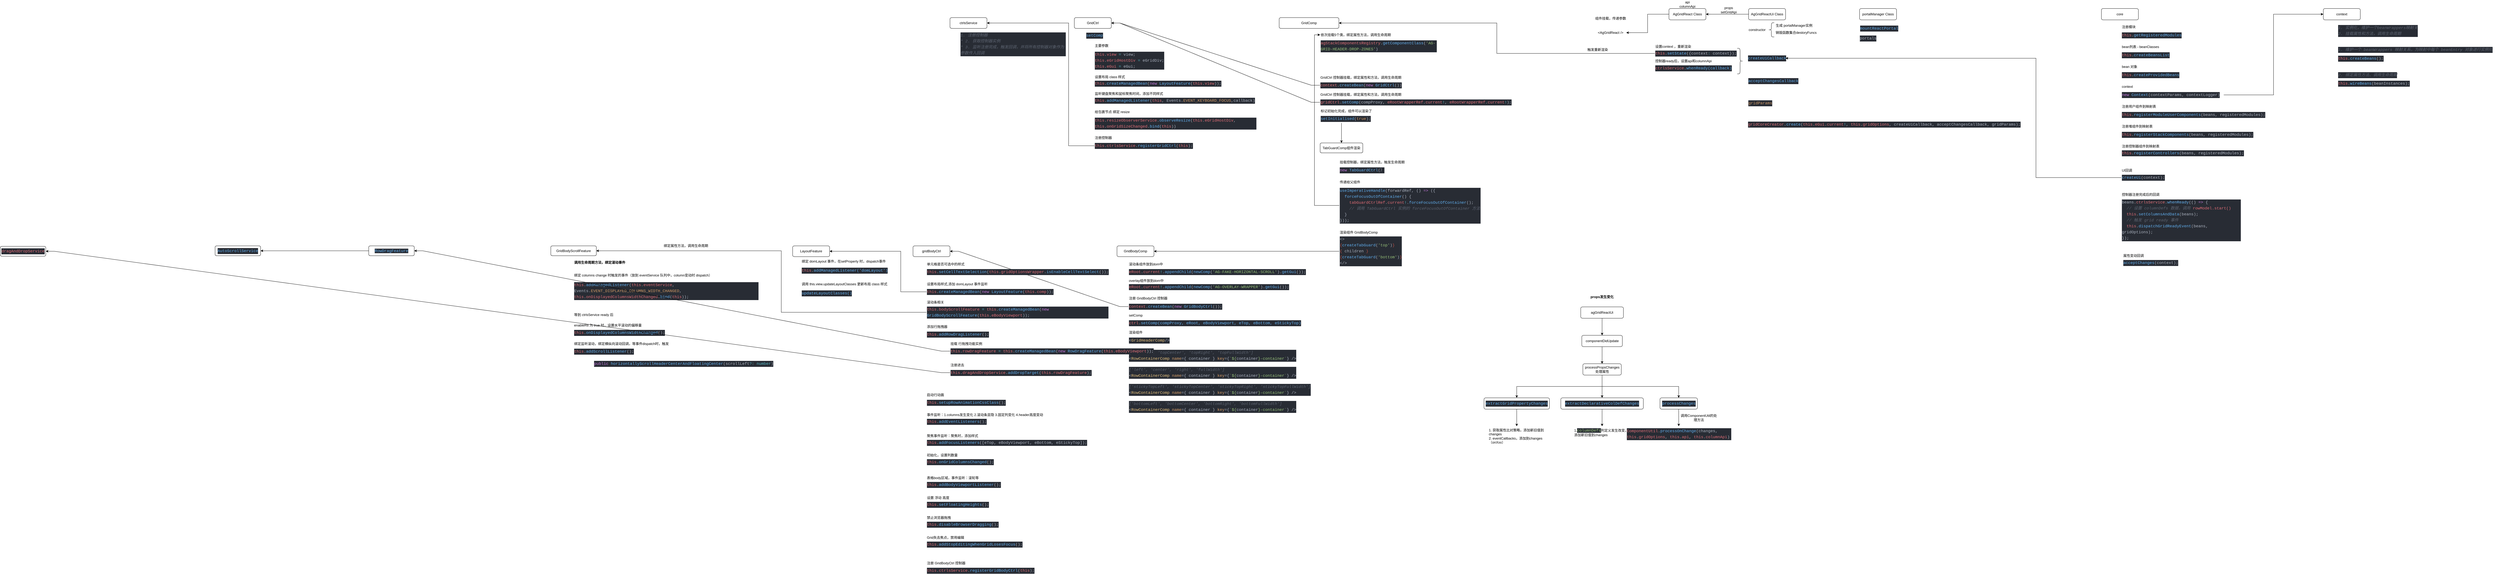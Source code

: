 <mxfile version="20.1.1" type="github">
  <diagram id="kPlVngTC4E1ux1yeD-od" name="第 1 页">
    <mxGraphModel dx="6718" dy="654" grid="1" gridSize="10" guides="1" tooltips="1" connect="1" arrows="1" fold="1" page="1" pageScale="1" pageWidth="827" pageHeight="1169" math="0" shadow="0">
      <root>
        <mxCell id="0" />
        <mxCell id="1" parent="0" />
        <mxCell id="kSlolGZmXo0k-QizPRNo-1" value="&amp;lt;AgGridReact /&amp;gt;" style="text;html=1;strokeColor=none;fillColor=none;align=center;verticalAlign=middle;whiteSpace=wrap;rounded=0;" parent="1" vertex="1">
          <mxGeometry x="70" y="110" width="110" height="30" as="geometry" />
        </mxCell>
        <mxCell id="kSlolGZmXo0k-QizPRNo-2" value="组件挂载，传递参数" style="text;html=1;strokeColor=none;fillColor=none;align=center;verticalAlign=middle;whiteSpace=wrap;rounded=0;" parent="1" vertex="1">
          <mxGeometry x="65" y="60" width="120" height="30" as="geometry" />
        </mxCell>
        <mxCell id="kSlolGZmXo0k-QizPRNo-5" style="edgeStyle=orthogonalEdgeStyle;rounded=0;orthogonalLoop=1;jettySize=auto;html=1;exitX=0;exitY=0.5;exitDx=0;exitDy=0;entryX=1;entryY=0.5;entryDx=0;entryDy=0;" parent="1" source="kSlolGZmXo0k-QizPRNo-3" target="kSlolGZmXo0k-QizPRNo-1" edge="1">
          <mxGeometry relative="1" as="geometry" />
        </mxCell>
        <mxCell id="kSlolGZmXo0k-QizPRNo-3" value="AgGridReact Class" style="rounded=1;whiteSpace=wrap;html=1;" parent="1" vertex="1">
          <mxGeometry x="330" y="40" width="130" height="40" as="geometry" />
        </mxCell>
        <mxCell id="kSlolGZmXo0k-QizPRNo-6" style="edgeStyle=orthogonalEdgeStyle;rounded=0;orthogonalLoop=1;jettySize=auto;html=1;exitX=0;exitY=0.5;exitDx=0;exitDy=0;entryX=1;entryY=0.5;entryDx=0;entryDy=0;" parent="1" source="kSlolGZmXo0k-QizPRNo-4" target="kSlolGZmXo0k-QizPRNo-3" edge="1">
          <mxGeometry relative="1" as="geometry">
            <mxPoint x="470" y="60" as="targetPoint" />
          </mxGeometry>
        </mxCell>
        <mxCell id="kSlolGZmXo0k-QizPRNo-4" value="AgGridReactUi Class" style="rounded=1;whiteSpace=wrap;html=1;" parent="1" vertex="1">
          <mxGeometry x="610" y="40" width="130" height="40" as="geometry" />
        </mxCell>
        <mxCell id="kSlolGZmXo0k-QizPRNo-7" value="props&lt;br&gt;setGridApi" style="text;html=1;strokeColor=none;fillColor=none;align=center;verticalAlign=middle;whiteSpace=wrap;rounded=0;" parent="1" vertex="1">
          <mxGeometry x="510" y="30" width="60" height="30" as="geometry" />
        </mxCell>
        <mxCell id="kSlolGZmXo0k-QizPRNo-10" value="api&lt;br&gt;columnApi" style="text;html=1;strokeColor=none;fillColor=none;align=center;verticalAlign=middle;whiteSpace=wrap;rounded=0;" parent="1" vertex="1">
          <mxGeometry x="365" y="10" width="60" height="30" as="geometry" />
        </mxCell>
        <mxCell id="kSlolGZmXo0k-QizPRNo-11" value="constructor" style="text;html=1;strokeColor=none;fillColor=none;align=center;verticalAlign=middle;whiteSpace=wrap;rounded=0;" parent="1" vertex="1">
          <mxGeometry x="610" y="100" width="60" height="30" as="geometry" />
        </mxCell>
        <mxCell id="kSlolGZmXo0k-QizPRNo-12" value="" style="shape=curlyBracket;whiteSpace=wrap;html=1;rounded=1;size=0.5;" parent="1" vertex="1">
          <mxGeometry x="680" y="90" width="20" height="50" as="geometry" />
        </mxCell>
        <mxCell id="kSlolGZmXo0k-QizPRNo-13" value="生成 portalManager实例" style="text;html=1;strokeColor=none;fillColor=none;align=center;verticalAlign=middle;whiteSpace=wrap;rounded=0;" parent="1" vertex="1">
          <mxGeometry x="700" y="90" width="140" height="20" as="geometry" />
        </mxCell>
        <mxCell id="kSlolGZmXo0k-QizPRNo-14" value="销毁函数集合destoryFuncs" style="text;html=1;strokeColor=none;fillColor=none;align=center;verticalAlign=middle;whiteSpace=wrap;rounded=0;" parent="1" vertex="1">
          <mxGeometry x="697" y="117.5" width="160" height="15" as="geometry" />
        </mxCell>
        <mxCell id="kSlolGZmXo0k-QizPRNo-16" value="portalManager Class" style="rounded=1;whiteSpace=wrap;html=1;" parent="1" vertex="1">
          <mxGeometry x="1000" y="40" width="130" height="40" as="geometry" />
        </mxCell>
        <mxCell id="kSlolGZmXo0k-QizPRNo-17" value="&lt;div style=&quot;color: rgb(171, 178, 191); background-color: rgb(40, 44, 52); font-family: Menlo, Monaco, &amp;quot;Courier New&amp;quot;, monospace; font-size: 14px; line-height: 21px;&quot;&gt;&lt;span style=&quot;color: #61afef;&quot;&gt;mountReactPortal&lt;/span&gt;&lt;/div&gt;" style="text;html=1;strokeColor=none;fillColor=none;align=center;verticalAlign=middle;whiteSpace=wrap;rounded=0;" parent="1" vertex="1">
          <mxGeometry x="1019" y="100" width="100" height="20" as="geometry" />
        </mxCell>
        <mxCell id="kSlolGZmXo0k-QizPRNo-18" value="&lt;div style=&quot;color: rgb(171, 178, 191); background-color: rgb(40, 44, 52); font-family: Menlo, Monaco, &amp;quot;Courier New&amp;quot;, monospace; font-size: 14px; line-height: 21px;&quot;&gt;portals&lt;/div&gt;" style="text;html=1;strokeColor=none;fillColor=none;align=center;verticalAlign=middle;whiteSpace=wrap;rounded=0;" parent="1" vertex="1">
          <mxGeometry x="1000" y="130" width="60" height="30" as="geometry" />
        </mxCell>
        <mxCell id="kSlolGZmXo0k-QizPRNo-19" value="&lt;div style=&quot;color: rgb(171, 178, 191); background-color: rgb(40, 44, 52); font-family: Menlo, Monaco, &amp;quot;Courier New&amp;quot;, monospace; font-size: 14px; line-height: 21px;&quot;&gt;&lt;span style=&quot;color: #e06c75;&quot;&gt;gridCoreCreator&lt;/span&gt;.&lt;span style=&quot;color: #61afef;&quot;&gt;create&lt;/span&gt;(&lt;span style=&quot;color: #e06c75;&quot;&gt;this&lt;/span&gt;.&lt;span style=&quot;color: #e06c75;&quot;&gt;eGui&lt;/span&gt;.&lt;span style=&quot;color: #e06c75;&quot;&gt;current&lt;/span&gt;&lt;span style=&quot;color: #56b6c2;&quot;&gt;!&lt;/span&gt;, &lt;span style=&quot;color: #e06c75;&quot;&gt;this&lt;/span&gt;.&lt;span style=&quot;color: #e06c75;&quot;&gt;gridOptions&lt;/span&gt;, createUiCallback, acceptChangesCallback, gridParams);&lt;/div&gt;" style="text;html=1;strokeColor=none;fillColor=none;align=left;verticalAlign=middle;whiteSpace=wrap;rounded=0;" parent="1" vertex="1">
          <mxGeometry x="606" y="428" width="970" height="40" as="geometry" />
        </mxCell>
        <mxCell id="kSlolGZmXo0k-QizPRNo-20" value="&lt;div style=&quot;color: rgb(171, 178, 191); background-color: rgb(40, 44, 52); font-family: Menlo, Monaco, &amp;quot;Courier New&amp;quot;, monospace; font-size: 14px; line-height: 21px;&quot;&gt;&lt;span style=&quot;color: #61afef;&quot;&gt;createUiCallback&lt;/span&gt;&lt;/div&gt;" style="text;html=1;strokeColor=none;fillColor=none;align=center;verticalAlign=middle;whiteSpace=wrap;rounded=0;" parent="1" vertex="1">
          <mxGeometry x="610" y="200" width="130" height="30" as="geometry" />
        </mxCell>
        <mxCell id="kSlolGZmXo0k-QizPRNo-21" value="&lt;meta charset=&quot;utf-8&quot;&gt;&lt;div style=&quot;color: rgb(171, 178, 191); background-color: rgb(40, 44, 52); font-family: Menlo, Monaco, &amp;quot;Courier New&amp;quot;, monospace; font-weight: normal; font-size: 14px; line-height: 21px;&quot;&gt;&lt;div&gt;&lt;span style=&quot;color: #61afef;&quot;&gt;acceptChangesCallback&lt;/span&gt;&lt;/div&gt;&lt;/div&gt;" style="text;html=1;strokeColor=none;fillColor=none;align=center;verticalAlign=middle;whiteSpace=wrap;rounded=0;" parent="1" vertex="1">
          <mxGeometry x="607" y="280" width="180" height="30" as="geometry" />
        </mxCell>
        <mxCell id="kSlolGZmXo0k-QizPRNo-22" value="&lt;div style=&quot;color: rgb(171, 178, 191); background-color: rgb(40, 44, 52); font-family: Menlo, Monaco, &amp;quot;Courier New&amp;quot;, monospace; font-size: 14px; line-height: 21px;&quot;&gt;&lt;span style=&quot;color: #d19a66;&quot;&gt;gridParams&lt;/span&gt;&lt;/div&gt;" style="text;html=1;strokeColor=none;fillColor=none;align=left;verticalAlign=middle;whiteSpace=wrap;rounded=0;" parent="1" vertex="1">
          <mxGeometry x="607" y="358" width="90" height="30" as="geometry" />
        </mxCell>
        <mxCell id="kSlolGZmXo0k-QizPRNo-23" value="props发生变化" style="text;html=1;strokeColor=none;fillColor=none;align=center;verticalAlign=middle;whiteSpace=wrap;rounded=0;fontStyle=1" parent="1" vertex="1">
          <mxGeometry x="40" y="1040" width="110" height="30" as="geometry" />
        </mxCell>
        <mxCell id="kSlolGZmXo0k-QizPRNo-26" value="" style="edgeStyle=orthogonalEdgeStyle;rounded=0;orthogonalLoop=1;jettySize=auto;html=1;" parent="1" source="kSlolGZmXo0k-QizPRNo-24" target="kSlolGZmXo0k-QizPRNo-25" edge="1">
          <mxGeometry relative="1" as="geometry" />
        </mxCell>
        <mxCell id="kSlolGZmXo0k-QizPRNo-24" value="agGridReactUi" style="rounded=1;whiteSpace=wrap;html=1;" parent="1" vertex="1">
          <mxGeometry x="20" y="1090" width="150" height="40" as="geometry" />
        </mxCell>
        <mxCell id="kSlolGZmXo0k-QizPRNo-30" value="" style="edgeStyle=orthogonalEdgeStyle;rounded=0;orthogonalLoop=1;jettySize=auto;html=1;" parent="1" source="kSlolGZmXo0k-QizPRNo-25" target="kSlolGZmXo0k-QizPRNo-29" edge="1">
          <mxGeometry relative="1" as="geometry" />
        </mxCell>
        <mxCell id="kSlolGZmXo0k-QizPRNo-25" value="componentDidUpdate" style="whiteSpace=wrap;html=1;rounded=1;" parent="1" vertex="1">
          <mxGeometry x="23.75" y="1190" width="142.5" height="40" as="geometry" />
        </mxCell>
        <mxCell id="kSlolGZmXo0k-QizPRNo-36" style="edgeStyle=orthogonalEdgeStyle;rounded=0;orthogonalLoop=1;jettySize=auto;html=1;exitX=0.5;exitY=1;exitDx=0;exitDy=0;entryX=0.5;entryY=0;entryDx=0;entryDy=0;" parent="1" source="kSlolGZmXo0k-QizPRNo-29" target="kSlolGZmXo0k-QizPRNo-32" edge="1">
          <mxGeometry relative="1" as="geometry" />
        </mxCell>
        <mxCell id="kSlolGZmXo0k-QizPRNo-37" style="edgeStyle=orthogonalEdgeStyle;rounded=0;orthogonalLoop=1;jettySize=auto;html=1;exitX=0.5;exitY=1;exitDx=0;exitDy=0;entryX=0.5;entryY=0;entryDx=0;entryDy=0;" parent="1" source="kSlolGZmXo0k-QizPRNo-29" target="kSlolGZmXo0k-QizPRNo-33" edge="1">
          <mxGeometry relative="1" as="geometry" />
        </mxCell>
        <mxCell id="kSlolGZmXo0k-QizPRNo-38" style="edgeStyle=orthogonalEdgeStyle;rounded=0;orthogonalLoop=1;jettySize=auto;html=1;exitX=0.5;exitY=1;exitDx=0;exitDy=0;" parent="1" source="kSlolGZmXo0k-QizPRNo-29" target="kSlolGZmXo0k-QizPRNo-34" edge="1">
          <mxGeometry relative="1" as="geometry" />
        </mxCell>
        <mxCell id="kSlolGZmXo0k-QizPRNo-29" value="processPropsChanges 处理属性" style="whiteSpace=wrap;html=1;rounded=1;" parent="1" vertex="1">
          <mxGeometry x="27.5" y="1290" width="135" height="40" as="geometry" />
        </mxCell>
        <mxCell id="kSlolGZmXo0k-QizPRNo-40" style="edgeStyle=orthogonalEdgeStyle;rounded=0;orthogonalLoop=1;jettySize=auto;html=1;exitX=0.5;exitY=1;exitDx=0;exitDy=0;entryX=0.5;entryY=0;entryDx=0;entryDy=0;" parent="1" source="kSlolGZmXo0k-QizPRNo-32" target="kSlolGZmXo0k-QizPRNo-39" edge="1">
          <mxGeometry relative="1" as="geometry" />
        </mxCell>
        <mxCell id="kSlolGZmXo0k-QizPRNo-32" value="&lt;div style=&quot;color: rgb(171, 178, 191); background-color: rgb(40, 44, 52); font-family: Menlo, Monaco, &amp;quot;Courier New&amp;quot;, monospace; font-size: 14px; line-height: 21px;&quot;&gt;&lt;span style=&quot;color: #61afef;&quot;&gt;extractGridPropertyChanges&lt;/span&gt;&lt;/div&gt;" style="rounded=1;whiteSpace=wrap;html=1;" parent="1" vertex="1">
          <mxGeometry x="-320" y="1410" width="230" height="40" as="geometry" />
        </mxCell>
        <mxCell id="kSlolGZmXo0k-QizPRNo-43" style="edgeStyle=orthogonalEdgeStyle;rounded=0;orthogonalLoop=1;jettySize=auto;html=1;exitX=0.5;exitY=1;exitDx=0;exitDy=0;" parent="1" source="kSlolGZmXo0k-QizPRNo-33" target="kSlolGZmXo0k-QizPRNo-41" edge="1">
          <mxGeometry relative="1" as="geometry" />
        </mxCell>
        <mxCell id="kSlolGZmXo0k-QizPRNo-33" value="&lt;div style=&quot;color: rgb(171, 178, 191); background-color: rgb(40, 44, 52); font-family: Menlo, Monaco, &amp;quot;Courier New&amp;quot;, monospace; font-size: 14px; line-height: 21px;&quot;&gt;&lt;div style=&quot;line-height: 21px;&quot;&gt;&lt;span style=&quot;color: #61afef;&quot;&gt;extractDeclarativeColDefChanges&lt;/span&gt;&lt;/div&gt;&lt;/div&gt;" style="rounded=1;whiteSpace=wrap;html=1;" parent="1" vertex="1">
          <mxGeometry x="-50" y="1410" width="290" height="40" as="geometry" />
        </mxCell>
        <mxCell id="kSlolGZmXo0k-QizPRNo-44" style="edgeStyle=orthogonalEdgeStyle;rounded=0;orthogonalLoop=1;jettySize=auto;html=1;exitX=0.5;exitY=1;exitDx=0;exitDy=0;" parent="1" source="kSlolGZmXo0k-QizPRNo-34" target="kSlolGZmXo0k-QizPRNo-42" edge="1">
          <mxGeometry relative="1" as="geometry" />
        </mxCell>
        <mxCell id="kSlolGZmXo0k-QizPRNo-34" value="&lt;div style=&quot;color: rgb(171, 178, 191); background-color: rgb(40, 44, 52); font-family: Menlo, Monaco, &amp;quot;Courier New&amp;quot;, monospace; font-size: 14px; line-height: 21px;&quot;&gt;&lt;div style=&quot;line-height: 21px;&quot;&gt;&lt;span style=&quot;color: #61afef;&quot;&gt;processChanges&lt;/span&gt;&lt;/div&gt;&lt;/div&gt;" style="rounded=1;whiteSpace=wrap;html=1;" parent="1" vertex="1">
          <mxGeometry x="298.5" y="1410" width="131.5" height="40" as="geometry" />
        </mxCell>
        <mxCell id="kSlolGZmXo0k-QizPRNo-39" value="1. 获取属性比对策略，添加新旧值到changes&lt;br&gt;2. eventCallbacks，添加到changes（onXxx）" style="text;html=1;strokeColor=none;fillColor=none;align=left;verticalAlign=top;whiteSpace=wrap;rounded=0;" parent="1" vertex="1">
          <mxGeometry x="-305" y="1510" width="200" height="70" as="geometry" />
        </mxCell>
        <mxCell id="kSlolGZmXo0k-QizPRNo-41" value="1.&lt;span style=&quot;color: rgb(152, 195, 121); background-color: rgb(40, 44, 52); font-family: Menlo, Monaco, &amp;quot;Courier New&amp;quot;, monospace; font-size: 14px;&quot;&gt;columnDefs&lt;/span&gt;&lt;span style=&quot;background-color: initial;&quot;&gt;列定义发生改变，添加新旧值到changes&lt;/span&gt;" style="text;html=1;strokeColor=none;fillColor=none;align=left;verticalAlign=top;whiteSpace=wrap;rounded=0;" parent="1" vertex="1">
          <mxGeometry x="-5" y="1510" width="200" height="70" as="geometry" />
        </mxCell>
        <mxCell id="kSlolGZmXo0k-QizPRNo-42" value="&lt;meta charset=&quot;utf-8&quot;&gt;&lt;div style=&quot;color: rgb(171, 178, 191); background-color: rgb(40, 44, 52); font-family: Menlo, Monaco, &amp;quot;Courier New&amp;quot;, monospace; font-weight: normal; font-size: 14px; line-height: 21px;&quot;&gt;&lt;div&gt;&lt;span style=&quot;color: #e06c75;&quot;&gt;ComponentUtil&lt;/span&gt;&lt;span style=&quot;color: #abb2bf;&quot;&gt;.&lt;/span&gt;&lt;span style=&quot;color: #61afef;&quot;&gt;processOnChange&lt;/span&gt;&lt;span style=&quot;color: #abb2bf;&quot;&gt;(changes, &lt;/span&gt;&lt;span style=&quot;color: #e06c75;&quot;&gt;this&lt;/span&gt;&lt;span style=&quot;color: #abb2bf;&quot;&gt;.&lt;/span&gt;&lt;span style=&quot;color: #e06c75;&quot;&gt;gridOptions&lt;/span&gt;&lt;span style=&quot;color: #abb2bf;&quot;&gt;, &lt;/span&gt;&lt;span style=&quot;color: #e06c75;&quot;&gt;this&lt;/span&gt;&lt;span style=&quot;color: #abb2bf;&quot;&gt;.&lt;/span&gt;&lt;span style=&quot;color: #e06c75;&quot;&gt;api&lt;/span&gt;&lt;span style=&quot;color: #abb2bf;&quot;&gt;, &lt;/span&gt;&lt;span style=&quot;color: #e06c75;&quot;&gt;this&lt;/span&gt;&lt;span style=&quot;color: #abb2bf;&quot;&gt;.&lt;/span&gt;&lt;span style=&quot;color: #e06c75;&quot;&gt;columnApi&lt;/span&gt;&lt;span style=&quot;color: #abb2bf;&quot;&gt;)&lt;/span&gt;&lt;/div&gt;&lt;/div&gt;" style="text;html=1;strokeColor=none;fillColor=none;align=left;verticalAlign=top;whiteSpace=wrap;rounded=0;" parent="1" vertex="1">
          <mxGeometry x="180" y="1510" width="369" height="70" as="geometry" />
        </mxCell>
        <mxCell id="kSlolGZmXo0k-QizPRNo-45" value="调用ComponentUtil的处理方法" style="text;html=1;strokeColor=none;fillColor=none;align=center;verticalAlign=middle;whiteSpace=wrap;rounded=0;" parent="1" vertex="1">
          <mxGeometry x="370" y="1470" width="130" height="20" as="geometry" />
        </mxCell>
        <mxCell id="0tuw1Yxkpa_ynFboBWTT-1" value="core" style="rounded=1;whiteSpace=wrap;html=1;" parent="1" vertex="1">
          <mxGeometry x="1850" y="40" width="130" height="40" as="geometry" />
        </mxCell>
        <mxCell id="0tuw1Yxkpa_ynFboBWTT-2" value="&lt;div style=&quot;color: rgb(171, 178, 191); background-color: rgb(40, 44, 52); font-family: Menlo, Monaco, &amp;quot;Courier New&amp;quot;, monospace; font-size: 14px; line-height: 21px;&quot;&gt;&lt;span style=&quot;color: #e06c75;&quot;&gt;this&lt;/span&gt;.&lt;span style=&quot;color: #61afef;&quot;&gt;getRegisteredModules&lt;/span&gt;&lt;/div&gt;" style="text;html=1;strokeColor=none;fillColor=none;align=left;verticalAlign=middle;whiteSpace=wrap;rounded=0;" parent="1" vertex="1">
          <mxGeometry x="1920" y="118" width="230" height="32" as="geometry" />
        </mxCell>
        <mxCell id="0tuw1Yxkpa_ynFboBWTT-3" value="注册模块" style="text;html=1;strokeColor=none;fillColor=none;align=left;verticalAlign=middle;whiteSpace=wrap;rounded=0;" parent="1" vertex="1">
          <mxGeometry x="1920" y="90" width="110" height="30" as="geometry" />
        </mxCell>
        <mxCell id="0tuw1Yxkpa_ynFboBWTT-4" value="&lt;div style=&quot;color: rgb(171, 178, 191); background-color: rgb(40, 44, 52); font-family: Menlo, Monaco, &amp;quot;Courier New&amp;quot;, monospace; font-size: 14px; line-height: 21px;&quot;&gt;&lt;div style=&quot;line-height: 21px;&quot;&gt;&lt;span style=&quot;color: #e06c75;&quot;&gt;this&lt;/span&gt;.&lt;span style=&quot;color: #61afef;&quot;&gt;createBeansList&lt;/span&gt;&lt;/div&gt;&lt;/div&gt;" style="text;html=1;strokeColor=none;fillColor=none;align=left;verticalAlign=middle;whiteSpace=wrap;rounded=0;" parent="1" vertex="1">
          <mxGeometry x="1920" y="188" width="230" height="32" as="geometry" />
        </mxCell>
        <mxCell id="0tuw1Yxkpa_ynFboBWTT-5" value="bean列表 - beanClasses" style="text;html=1;strokeColor=none;fillColor=none;align=left;verticalAlign=middle;whiteSpace=wrap;rounded=0;" parent="1" vertex="1">
          <mxGeometry x="1920" y="160" width="170" height="30" as="geometry" />
        </mxCell>
        <mxCell id="0tuw1Yxkpa_ynFboBWTT-6" value="&lt;div style=&quot;color: rgb(171, 178, 191); background-color: rgb(40, 44, 52); font-family: Menlo, Monaco, &amp;quot;Courier New&amp;quot;, monospace; font-size: 14px; line-height: 21px;&quot;&gt;&lt;div style=&quot;line-height: 21px;&quot;&gt;&lt;span style=&quot;color: #e06c75;&quot;&gt;this&lt;/span&gt;.&lt;span style=&quot;color: #61afef;&quot;&gt;createProvidedBeans&lt;/span&gt;&lt;/div&gt;&lt;/div&gt;" style="text;html=1;strokeColor=none;fillColor=none;align=left;verticalAlign=middle;whiteSpace=wrap;rounded=0;" parent="1" vertex="1">
          <mxGeometry x="1920" y="258" width="230" height="32" as="geometry" />
        </mxCell>
        <mxCell id="0tuw1Yxkpa_ynFboBWTT-7" value="bean 对象" style="text;html=1;strokeColor=none;fillColor=none;align=left;verticalAlign=middle;whiteSpace=wrap;rounded=0;" parent="1" vertex="1">
          <mxGeometry x="1920" y="230" width="220" height="30" as="geometry" />
        </mxCell>
        <mxCell id="0tuw1Yxkpa_ynFboBWTT-22" style="edgeStyle=orthogonalEdgeStyle;rounded=0;orthogonalLoop=1;jettySize=auto;html=1;exitX=1;exitY=0.5;exitDx=0;exitDy=0;entryX=0;entryY=0.5;entryDx=0;entryDy=0;" parent="1" source="0tuw1Yxkpa_ynFboBWTT-8" target="0tuw1Yxkpa_ynFboBWTT-16" edge="1">
          <mxGeometry relative="1" as="geometry" />
        </mxCell>
        <mxCell id="0tuw1Yxkpa_ynFboBWTT-8" value="&lt;div style=&quot;color: rgb(171, 178, 191); background-color: rgb(40, 44, 52); font-family: Menlo, Monaco, &amp;quot;Courier New&amp;quot;, monospace; font-size: 14px; line-height: 21px;&quot;&gt;&lt;div style=&quot;line-height: 21px;&quot;&gt;&lt;span style=&quot;color: #c678dd;&quot;&gt;new&lt;/span&gt; &lt;span style=&quot;color: #61afef;&quot;&gt;Context&lt;/span&gt;(contextParams, contextLogger)&lt;/div&gt;&lt;/div&gt;" style="text;html=1;strokeColor=none;fillColor=none;align=left;verticalAlign=middle;whiteSpace=wrap;rounded=0;" parent="1" vertex="1">
          <mxGeometry x="1920" y="328" width="360" height="32" as="geometry" />
        </mxCell>
        <mxCell id="0tuw1Yxkpa_ynFboBWTT-9" value="context" style="text;html=1;strokeColor=none;fillColor=none;align=left;verticalAlign=middle;whiteSpace=wrap;rounded=0;" parent="1" vertex="1">
          <mxGeometry x="1920" y="300" width="220" height="30" as="geometry" />
        </mxCell>
        <mxCell id="0tuw1Yxkpa_ynFboBWTT-10" value="&lt;div style=&quot;color: rgb(171, 178, 191); background-color: rgb(40, 44, 52); font-family: Menlo, Monaco, &amp;quot;Courier New&amp;quot;, monospace; font-size: 14px; line-height: 21px;&quot;&gt;&lt;div style=&quot;line-height: 21px;&quot;&gt;&lt;div style=&quot;line-height: 21px;&quot;&gt;&lt;span style=&quot;color: #e06c75;&quot;&gt;this&lt;/span&gt;.&lt;span style=&quot;color: #61afef;&quot;&gt;registerModuleUserComponents&lt;/span&gt;(beans, registeredModules);&lt;/div&gt;&lt;/div&gt;&lt;/div&gt;" style="text;html=1;strokeColor=none;fillColor=none;align=left;verticalAlign=middle;whiteSpace=wrap;rounded=0;" parent="1" vertex="1">
          <mxGeometry x="1920" y="398" width="520" height="32" as="geometry" />
        </mxCell>
        <mxCell id="0tuw1Yxkpa_ynFboBWTT-11" value="注册用户组件到映射表" style="text;html=1;strokeColor=none;fillColor=none;align=left;verticalAlign=middle;whiteSpace=wrap;rounded=0;" parent="1" vertex="1">
          <mxGeometry x="1920" y="370" width="250" height="30" as="geometry" />
        </mxCell>
        <mxCell id="0tuw1Yxkpa_ynFboBWTT-12" value="&lt;div style=&quot;color: rgb(171, 178, 191); background-color: rgb(40, 44, 52); font-family: Menlo, Monaco, &amp;quot;Courier New&amp;quot;, monospace; font-size: 14px; line-height: 21px;&quot;&gt;&lt;div style=&quot;line-height: 21px;&quot;&gt;&lt;span style=&quot;color: #e06c75;&quot;&gt;this&lt;/span&gt;.&lt;span style=&quot;color: #61afef;&quot;&gt;registerStackComponents&lt;/span&gt;(beans, registeredModules);&lt;/div&gt;&lt;/div&gt;" style="text;html=1;strokeColor=none;fillColor=none;align=left;verticalAlign=middle;whiteSpace=wrap;rounded=0;" parent="1" vertex="1">
          <mxGeometry x="1920" y="468" width="500" height="32" as="geometry" />
        </mxCell>
        <mxCell id="0tuw1Yxkpa_ynFboBWTT-13" value="注册堆组件到映射表" style="text;html=1;strokeColor=none;fillColor=none;align=left;verticalAlign=middle;whiteSpace=wrap;rounded=0;" parent="1" vertex="1">
          <mxGeometry x="1920" y="440" width="270" height="30" as="geometry" />
        </mxCell>
        <mxCell id="0tuw1Yxkpa_ynFboBWTT-14" value="&lt;div style=&quot;color: rgb(171, 178, 191); background-color: rgb(40, 44, 52); font-family: Menlo, Monaco, &amp;quot;Courier New&amp;quot;, monospace; font-size: 14px; line-height: 21px;&quot;&gt;&lt;div style=&quot;line-height: 21px;&quot;&gt;&lt;span style=&quot;color: #e06c75;&quot;&gt;this&lt;/span&gt;.&lt;span style=&quot;color: #61afef;&quot;&gt;registerControllers&lt;/span&gt;(beans, registeredModules);&lt;/div&gt;&lt;/div&gt;" style="text;html=1;strokeColor=none;fillColor=none;align=left;verticalAlign=middle;whiteSpace=wrap;rounded=0;" parent="1" vertex="1">
          <mxGeometry x="1920" y="538" width="470" height="22" as="geometry" />
        </mxCell>
        <mxCell id="0tuw1Yxkpa_ynFboBWTT-15" value="注册控制器组件到映射表" style="text;html=1;strokeColor=none;fillColor=none;align=left;verticalAlign=middle;whiteSpace=wrap;rounded=0;" parent="1" vertex="1">
          <mxGeometry x="1920" y="510" width="270" height="30" as="geometry" />
        </mxCell>
        <mxCell id="0tuw1Yxkpa_ynFboBWTT-16" value="context" style="rounded=1;whiteSpace=wrap;html=1;" parent="1" vertex="1">
          <mxGeometry x="2630" y="40" width="130" height="40" as="geometry" />
        </mxCell>
        <mxCell id="0tuw1Yxkpa_ynFboBWTT-17" value="&lt;div style=&quot;color: rgb(171, 178, 191); background-color: rgb(40, 44, 52); font-family: Menlo, Monaco, &amp;quot;Courier New&amp;quot;, monospace; font-size: 14px; line-height: 21px;&quot;&gt;&lt;div&gt;&lt;span style=&quot;color: #5c6370;font-style: italic;&quot;&gt;1. 实例化，维护一个beanWrappers映射关&lt;/span&gt;&lt;/div&gt;&lt;div style=&quot;&quot;&gt;&lt;span style=&quot;color: rgb(92, 99, 112); font-style: italic;&quot;&gt;2. 挂载属性和方法，调用生命周期&lt;/span&gt;&lt;/div&gt;&lt;/div&gt;" style="text;html=1;strokeColor=none;fillColor=none;align=left;verticalAlign=middle;whiteSpace=wrap;rounded=0;" parent="1" vertex="1">
          <mxGeometry x="2680" y="95" width="430" height="45" as="geometry" />
        </mxCell>
        <mxCell id="0tuw1Yxkpa_ynFboBWTT-18" value="&lt;div style=&quot;color: rgb(171, 178, 191); background-color: rgb(40, 44, 52); font-family: Menlo, Monaco, &amp;quot;Courier New&amp;quot;, monospace; font-size: 14px; line-height: 21px;&quot;&gt;&lt;span style=&quot;color: rgb(92, 99, 112); font-style: italic;&quot;&gt;1. 维护一个 beanWrappers 映射关系，为映射中每个 beanEntry 对象进行实例化&lt;/span&gt;&lt;br&gt;&lt;/div&gt;" style="text;html=1;strokeColor=none;fillColor=none;align=left;verticalAlign=middle;whiteSpace=wrap;rounded=0;" parent="1" vertex="1">
          <mxGeometry x="2680" y="170" width="570" height="30" as="geometry" />
        </mxCell>
        <mxCell id="0tuw1Yxkpa_ynFboBWTT-19" value="&lt;div style=&quot;color: rgb(171, 178, 191); background-color: rgb(40, 44, 52); font-family: Menlo, Monaco, &amp;quot;Courier New&amp;quot;, monospace; font-size: 14px; line-height: 21px;&quot;&gt;&lt;span style=&quot;color: #e06c75;&quot;&gt;this&lt;/span&gt;.&lt;span style=&quot;color: #61afef;&quot;&gt;createBeans&lt;/span&gt;();&lt;/div&gt;" style="text;html=1;strokeColor=none;fillColor=none;align=left;verticalAlign=middle;whiteSpace=wrap;rounded=0;" parent="1" vertex="1">
          <mxGeometry x="2680" y="200" width="170" height="32" as="geometry" />
        </mxCell>
        <mxCell id="0tuw1Yxkpa_ynFboBWTT-20" value="&lt;div style=&quot;color: rgb(171, 178, 191); background-color: rgb(40, 44, 52); font-family: Menlo, Monaco, &amp;quot;Courier New&amp;quot;, monospace; font-size: 14px; line-height: 21px;&quot;&gt;&lt;span style=&quot;color: #5c6370;font-style: italic;&quot;&gt;2. 绑定属性方法、调用生命周期&lt;/span&gt;&lt;/div&gt;" style="text;html=1;strokeColor=none;fillColor=none;align=left;verticalAlign=middle;whiteSpace=wrap;rounded=0;" parent="1" vertex="1">
          <mxGeometry x="2680" y="258" width="260" height="32" as="geometry" />
        </mxCell>
        <mxCell id="0tuw1Yxkpa_ynFboBWTT-21" value="&lt;div style=&quot;color: rgb(171, 178, 191); background-color: rgb(40, 44, 52); font-family: Menlo, Monaco, &amp;quot;Courier New&amp;quot;, monospace; font-size: 14px; line-height: 21px;&quot;&gt;&lt;div style=&quot;line-height: 21px;&quot;&gt;&lt;span style=&quot;color: #e06c75;&quot;&gt;this&lt;/span&gt;.&lt;span style=&quot;color: #61afef;&quot;&gt;wireBeans&lt;/span&gt;(beanInstances);&lt;/div&gt;&lt;/div&gt;" style="text;html=1;strokeColor=none;fillColor=none;align=left;verticalAlign=middle;whiteSpace=wrap;rounded=0;" parent="1" vertex="1">
          <mxGeometry x="2680" y="288" width="270" height="32" as="geometry" />
        </mxCell>
        <mxCell id="0tuw1Yxkpa_ynFboBWTT-23" value="UI回调" style="text;html=1;strokeColor=none;fillColor=none;align=left;verticalAlign=middle;whiteSpace=wrap;rounded=0;" parent="1" vertex="1">
          <mxGeometry x="1920" y="600" width="60" height="20" as="geometry" />
        </mxCell>
        <mxCell id="0tuw1Yxkpa_ynFboBWTT-28" style="edgeStyle=orthogonalEdgeStyle;rounded=0;orthogonalLoop=1;jettySize=auto;html=1;exitX=0;exitY=0.5;exitDx=0;exitDy=0;entryX=1;entryY=0.5;entryDx=0;entryDy=0;" parent="1" source="0tuw1Yxkpa_ynFboBWTT-24" target="kSlolGZmXo0k-QizPRNo-20" edge="1">
          <mxGeometry relative="1" as="geometry">
            <mxPoint x="1350" y="320" as="targetPoint" />
            <Array as="points">
              <mxPoint x="1620" y="635" />
              <mxPoint x="1620" y="215" />
            </Array>
          </mxGeometry>
        </mxCell>
        <mxCell id="0tuw1Yxkpa_ynFboBWTT-24" value="&lt;div style=&quot;color: rgb(171, 178, 191); background-color: rgb(40, 44, 52); font-family: Menlo, Monaco, &amp;quot;Courier New&amp;quot;, monospace; font-size: 14px; line-height: 21px;&quot;&gt;&lt;span style=&quot;color: #61afef;&quot;&gt;createUi&lt;/span&gt;(context);&lt;/div&gt;" style="text;html=1;strokeColor=none;fillColor=none;align=left;verticalAlign=middle;whiteSpace=wrap;rounded=0;" parent="1" vertex="1">
          <mxGeometry x="1920" y="620" width="160" height="30" as="geometry" />
        </mxCell>
        <mxCell id="0tuw1Yxkpa_ynFboBWTT-25" value="控制器注册完成后的回调" style="text;html=1;strokeColor=none;fillColor=none;align=left;verticalAlign=middle;whiteSpace=wrap;rounded=0;" parent="1" vertex="1">
          <mxGeometry x="1920" y="680" width="180" height="30" as="geometry" />
        </mxCell>
        <mxCell id="0tuw1Yxkpa_ynFboBWTT-26" value="&lt;div style=&quot;color: rgb(171, 178, 191); background-color: rgb(40, 44, 52); font-family: Menlo, Monaco, &amp;quot;Courier New&amp;quot;, monospace; font-size: 14px; line-height: 21px;&quot;&gt;&lt;div&gt;beans.&lt;span style=&quot;color: #e06c75;&quot;&gt;ctrlsService&lt;/span&gt;.&lt;span style=&quot;color: #61afef;&quot;&gt;whenReady&lt;/span&gt;(() &lt;span style=&quot;color: #c678dd;&quot;&gt;=&amp;gt;&lt;/span&gt; {&lt;/div&gt;&lt;div&gt;            &lt;span style=&quot;color: #5c6370;font-style: italic;&quot;&gt;&amp;nbsp; // 设置 columnDefs 数据，调用&amp;nbsp;&lt;/span&gt;&lt;span style=&quot;color: rgb(224, 108, 117);&quot;&gt;rowModel.start()&lt;/span&gt;&lt;/div&gt;&lt;div&gt;            &lt;span style=&quot;color: #e06c75;&quot;&gt;&amp;nbsp; this&lt;/span&gt;.&lt;span style=&quot;color: #61afef;&quot;&gt;setColumnsAndData&lt;/span&gt;(beans);&lt;/div&gt;&lt;div&gt;            &lt;span style=&quot;color: #5c6370;font-style: italic;&quot;&gt;&amp;nbsp; // 触发 grid ready 事件&lt;/span&gt;&lt;/div&gt;&lt;div style=&quot;&quot;&gt;            &lt;span style=&quot;color: #e06c75;&quot;&gt;&amp;nbsp; this&lt;/span&gt;.&lt;span style=&quot;color: #61afef;&quot;&gt;dispatchGridReadyEvent&lt;/span&gt;(beans, gridOptions);&lt;/div&gt;&lt;div&gt;        });&lt;/div&gt;&lt;/div&gt;" style="text;html=1;strokeColor=none;fillColor=none;align=left;verticalAlign=middle;whiteSpace=wrap;rounded=0;" parent="1" vertex="1">
          <mxGeometry x="1920" y="710" width="420" height="150" as="geometry" />
        </mxCell>
        <mxCell id="0tuw1Yxkpa_ynFboBWTT-29" value="" style="shape=curlyBracket;whiteSpace=wrap;html=1;rounded=1;flipH=1;size=0.5;" parent="1" vertex="1">
          <mxGeometry x="570" y="180" width="20" height="90" as="geometry" />
        </mxCell>
        <mxCell id="0tuw1Yxkpa_ynFboBWTT-37" style="edgeStyle=orthogonalEdgeStyle;rounded=0;orthogonalLoop=1;jettySize=auto;html=1;exitX=0;exitY=0.5;exitDx=0;exitDy=0;entryX=1;entryY=0.5;entryDx=0;entryDy=0;" parent="1" source="0tuw1Yxkpa_ynFboBWTT-30" target="0tuw1Yxkpa_ynFboBWTT-36" edge="1">
          <mxGeometry relative="1" as="geometry" />
        </mxCell>
        <mxCell id="0tuw1Yxkpa_ynFboBWTT-30" value="&lt;div style=&quot;color: rgb(171, 178, 191); background-color: rgb(40, 44, 52); font-family: Menlo, Monaco, &amp;quot;Courier New&amp;quot;, monospace; font-size: 14px; line-height: 21px;&quot;&gt;&lt;span style=&quot;color: #e06c75;&quot;&gt;this&lt;/span&gt;.&lt;span style=&quot;color: #61afef;&quot;&gt;setState&lt;/span&gt;({context&lt;span style=&quot;color: #56b6c2;&quot;&gt;:&lt;/span&gt; context});&lt;/div&gt;" style="text;html=1;strokeColor=none;fillColor=none;align=center;verticalAlign=middle;whiteSpace=wrap;rounded=0;" parent="1" vertex="1">
          <mxGeometry x="280" y="188" width="290" height="20" as="geometry" />
        </mxCell>
        <mxCell id="0tuw1Yxkpa_ynFboBWTT-31" value="设置context ，重新渲染" style="text;html=1;strokeColor=none;fillColor=none;align=left;verticalAlign=middle;whiteSpace=wrap;rounded=0;" parent="1" vertex="1">
          <mxGeometry x="280" y="158" width="140" height="32" as="geometry" />
        </mxCell>
        <mxCell id="0tuw1Yxkpa_ynFboBWTT-32" value="&lt;div style=&quot;color: rgb(171, 178, 191); background-color: rgb(40, 44, 52); font-family: Menlo, Monaco, &amp;quot;Courier New&amp;quot;, monospace; font-size: 14px; line-height: 21px;&quot;&gt;&lt;div style=&quot;line-height: 21px;&quot;&gt;&lt;span style=&quot;color: #e06c75;&quot;&gt;ctrlsService&lt;/span&gt;.&lt;span style=&quot;color: #61afef;&quot;&gt;whenReady(callback)&lt;/span&gt;&lt;/div&gt;&lt;/div&gt;" style="text;html=1;strokeColor=none;fillColor=none;align=left;verticalAlign=middle;whiteSpace=wrap;rounded=0;" parent="1" vertex="1">
          <mxGeometry x="280" y="240" width="290" height="20" as="geometry" />
        </mxCell>
        <mxCell id="0tuw1Yxkpa_ynFboBWTT-33" value="控制器ready后，设置api和columnApi" style="text;html=1;strokeColor=none;fillColor=none;align=left;verticalAlign=middle;whiteSpace=wrap;rounded=0;" parent="1" vertex="1">
          <mxGeometry x="280" y="210" width="260" height="30" as="geometry" />
        </mxCell>
        <mxCell id="0tuw1Yxkpa_ynFboBWTT-34" value="属性变动回调" style="text;html=1;strokeColor=none;fillColor=none;align=left;verticalAlign=middle;whiteSpace=wrap;rounded=0;" parent="1" vertex="1">
          <mxGeometry x="1925" y="900" width="115" height="20" as="geometry" />
        </mxCell>
        <mxCell id="0tuw1Yxkpa_ynFboBWTT-35" value="&lt;div style=&quot;color: rgb(171, 178, 191); background-color: rgb(40, 44, 52); font-family: Menlo, Monaco, &amp;quot;Courier New&amp;quot;, monospace; font-size: 14px; line-height: 21px;&quot;&gt;&lt;span style=&quot;color: rgb(97, 175, 239);&quot;&gt;acceptChanges&lt;/span&gt;(context);&lt;/div&gt;" style="text;html=1;strokeColor=none;fillColor=none;align=left;verticalAlign=middle;whiteSpace=wrap;rounded=0;" parent="1" vertex="1">
          <mxGeometry x="1925" y="920" width="160" height="30" as="geometry" />
        </mxCell>
        <mxCell id="0tuw1Yxkpa_ynFboBWTT-36" value="GridComp" style="rounded=1;whiteSpace=wrap;html=1;" parent="1" vertex="1">
          <mxGeometry x="-1040" y="72" width="210" height="38" as="geometry" />
        </mxCell>
        <mxCell id="0tuw1Yxkpa_ynFboBWTT-38" value="触发重新渲染" style="text;html=1;strokeColor=none;fillColor=none;align=center;verticalAlign=middle;whiteSpace=wrap;rounded=0;" parent="1" vertex="1">
          <mxGeometry x="27.5" y="170" width="102.5" height="30" as="geometry" />
        </mxCell>
        <mxCell id="0tuw1Yxkpa_ynFboBWTT-73" style="edgeStyle=entityRelationEdgeStyle;rounded=0;orthogonalLoop=1;jettySize=auto;html=1;exitX=0;exitY=0.5;exitDx=0;exitDy=0;entryX=1;entryY=0.5;entryDx=0;entryDy=0;" parent="1" source="0tuw1Yxkpa_ynFboBWTT-39" target="0tuw1Yxkpa_ynFboBWTT-56" edge="1">
          <mxGeometry relative="1" as="geometry" />
        </mxCell>
        <mxCell id="0tuw1Yxkpa_ynFboBWTT-39" value="&lt;div style=&quot;color: rgb(171, 178, 191); background-color: rgb(40, 44, 52); font-family: Menlo, Monaco, &amp;quot;Courier New&amp;quot;, monospace; font-size: 14px; line-height: 21px;&quot;&gt;&lt;span style=&quot;color: #e06c75;&quot;&gt;context&lt;/span&gt;.&lt;span style=&quot;color: #61afef;&quot;&gt;createBean&lt;/span&gt;(&lt;span style=&quot;color: #c678dd;&quot;&gt;new&lt;/span&gt; &lt;span style=&quot;color: #61afef;&quot;&gt;GridCtrl&lt;/span&gt;())&lt;/div&gt;" style="text;html=1;strokeColor=none;fillColor=none;align=left;verticalAlign=middle;whiteSpace=wrap;rounded=0;" parent="1" vertex="1">
          <mxGeometry x="-897" y="295" width="300" height="30" as="geometry" />
        </mxCell>
        <mxCell id="0tuw1Yxkpa_ynFboBWTT-57" style="edgeStyle=entityRelationEdgeStyle;rounded=0;orthogonalLoop=1;jettySize=auto;html=1;exitX=0;exitY=0.5;exitDx=0;exitDy=0;entryX=1;entryY=0.5;entryDx=0;entryDy=0;" parent="1" source="0tuw1Yxkpa_ynFboBWTT-40" target="0tuw1Yxkpa_ynFboBWTT-56" edge="1">
          <mxGeometry relative="1" as="geometry" />
        </mxCell>
        <mxCell id="0tuw1Yxkpa_ynFboBWTT-40" value="&lt;div style=&quot;color: rgb(171, 178, 191); background-color: rgb(40, 44, 52); font-family: Menlo, Monaco, &amp;quot;Courier New&amp;quot;, monospace; font-size: 14px; line-height: 21px;&quot;&gt;&lt;div style=&quot;line-height: 21px;&quot;&gt;&lt;span style=&quot;color: #e06c75;&quot;&gt;gridCtrl&lt;/span&gt;.&lt;span style=&quot;color: #61afef;&quot;&gt;setComp&lt;/span&gt;(compProxy, &lt;span style=&quot;color: #e06c75;&quot;&gt;eRootWrapperRef&lt;/span&gt;.&lt;span style=&quot;color: #e06c75;&quot;&gt;current&lt;/span&gt;&lt;span style=&quot;color: #56b6c2;&quot;&gt;!&lt;/span&gt;, &lt;span style=&quot;color: #e06c75;&quot;&gt;eRootWrapperRef&lt;/span&gt;.&lt;span style=&quot;color: #e06c75;&quot;&gt;current&lt;/span&gt;&lt;span style=&quot;color: #56b6c2;&quot;&gt;!&lt;/span&gt;);&lt;/div&gt;&lt;/div&gt;" style="text;html=1;strokeColor=none;fillColor=none;align=left;verticalAlign=middle;whiteSpace=wrap;rounded=0;" parent="1" vertex="1">
          <mxGeometry x="-897" y="355" width="680" height="30" as="geometry" />
        </mxCell>
        <mxCell id="0tuw1Yxkpa_ynFboBWTT-41" value="GridCtrl 控制器挂载，绑定属性和方法，调用生命周期" style="text;html=1;strokeColor=none;fillColor=none;align=left;verticalAlign=middle;whiteSpace=wrap;rounded=0;" parent="1" vertex="1">
          <mxGeometry x="-897" y="270" width="290" height="25" as="geometry" />
        </mxCell>
        <mxCell id="0tuw1Yxkpa_ynFboBWTT-42" value="GridCtrl 控制器挂载，绑定属性和方法，调用生命周期" style="text;html=1;strokeColor=none;fillColor=none;align=left;verticalAlign=middle;whiteSpace=wrap;rounded=0;" parent="1" vertex="1">
          <mxGeometry x="-897" y="330" width="290" height="25" as="geometry" />
        </mxCell>
        <mxCell id="0tuw1Yxkpa_ynFboBWTT-46" style="edgeStyle=orthogonalEdgeStyle;rounded=0;orthogonalLoop=1;jettySize=auto;html=1;exitX=0.25;exitY=1;exitDx=0;exitDy=0;entryX=0.5;entryY=0;entryDx=0;entryDy=0;" parent="1" source="0tuw1Yxkpa_ynFboBWTT-43" target="0tuw1Yxkpa_ynFboBWTT-45" edge="1">
          <mxGeometry relative="1" as="geometry" />
        </mxCell>
        <mxCell id="0tuw1Yxkpa_ynFboBWTT-43" value="&lt;div style=&quot;color: rgb(171, 178, 191); background-color: rgb(40, 44, 52); font-family: Menlo, Monaco, &amp;quot;Courier New&amp;quot;, monospace; font-size: 14px; line-height: 21px;&quot;&gt;&lt;div style=&quot;line-height: 21px;&quot;&gt;&lt;span style=&quot;color: #61afef;&quot;&gt;setInitialised&lt;/span&gt;(&lt;span style=&quot;color: #d19a66;&quot;&gt;true&lt;/span&gt;);&lt;/div&gt;&lt;/div&gt;" style="text;html=1;strokeColor=none;fillColor=none;align=left;verticalAlign=middle;whiteSpace=wrap;rounded=0;" parent="1" vertex="1">
          <mxGeometry x="-896" y="413" width="300" height="30" as="geometry" />
        </mxCell>
        <mxCell id="0tuw1Yxkpa_ynFboBWTT-44" value="标记初始化完成，组件可以渲染了" style="text;html=1;strokeColor=none;fillColor=none;align=left;verticalAlign=middle;whiteSpace=wrap;rounded=0;" parent="1" vertex="1">
          <mxGeometry x="-896" y="388" width="290" height="25" as="geometry" />
        </mxCell>
        <mxCell id="0tuw1Yxkpa_ynFboBWTT-45" value="TabGuardComp组件渲染" style="rounded=1;whiteSpace=wrap;html=1;" parent="1" vertex="1">
          <mxGeometry x="-896" y="513" width="150" height="35" as="geometry" />
        </mxCell>
        <mxCell id="0tuw1Yxkpa_ynFboBWTT-47" value="&lt;div style=&quot;color: rgb(171, 178, 191); background-color: rgb(40, 44, 52); font-family: Menlo, Monaco, &amp;quot;Courier New&amp;quot;, monospace; font-size: 14px; line-height: 21px;&quot;&gt;&lt;div style=&quot;line-height: 21px;&quot;&gt;&lt;div style=&quot;line-height: 21px;&quot;&gt;&lt;span style=&quot;color: #c678dd;&quot;&gt;new&lt;/span&gt; &lt;span style=&quot;color: #61afef;&quot;&gt;TabGuardCtrl&lt;/span&gt;(）&lt;/div&gt;&lt;/div&gt;&lt;/div&gt;" style="text;html=1;strokeColor=none;fillColor=none;align=left;verticalAlign=middle;whiteSpace=wrap;rounded=0;" parent="1" vertex="1">
          <mxGeometry x="-829" y="593.5" width="300" height="30" as="geometry" />
        </mxCell>
        <mxCell id="0tuw1Yxkpa_ynFboBWTT-48" value="挂载控制器，绑定属性方法，触发生命周期" style="text;html=1;strokeColor=none;fillColor=none;align=left;verticalAlign=middle;whiteSpace=wrap;rounded=0;" parent="1" vertex="1">
          <mxGeometry x="-829" y="568.5" width="290" height="25" as="geometry" />
        </mxCell>
        <mxCell id="0tuw1Yxkpa_ynFboBWTT-55" style="edgeStyle=orthogonalEdgeStyle;rounded=0;orthogonalLoop=1;jettySize=auto;html=1;exitX=0;exitY=0.5;exitDx=0;exitDy=0;entryX=0;entryY=0.5;entryDx=0;entryDy=0;" parent="1" source="0tuw1Yxkpa_ynFboBWTT-49" target="0tuw1Yxkpa_ynFboBWTT-54" edge="1">
          <mxGeometry relative="1" as="geometry" />
        </mxCell>
        <mxCell id="0tuw1Yxkpa_ynFboBWTT-49" value="&lt;div style=&quot;color: rgb(171, 178, 191); background-color: rgb(40, 44, 52); font-family: Menlo, Monaco, &amp;quot;Courier New&amp;quot;, monospace; font-size: 14px; line-height: 21px;&quot;&gt;&lt;div style=&quot;line-height: 21px;&quot;&gt;&lt;div style=&quot;line-height: 21px;&quot;&gt;&lt;div&gt;&lt;span style=&quot;color: #61afef;&quot;&gt;useImperativeHandle&lt;/span&gt;(forwardRef, () &lt;span style=&quot;color: #c678dd;&quot;&gt;=&amp;gt;&lt;/span&gt; ({&lt;/div&gt;&lt;div&gt;        &lt;span style=&quot;color: #61afef;&quot;&gt;&amp;nbsp; forceFocusOutOfContainer&lt;/span&gt;() {&lt;/div&gt;&lt;div&gt;            &lt;span style=&quot;color: #e06c75;&quot;&gt;&amp;nbsp; &amp;nbsp; tabGuardCtrlRef&lt;/span&gt;.&lt;span style=&quot;color: #e06c75;&quot;&gt;current&lt;/span&gt;&lt;span style=&quot;color: #56b6c2;&quot;&gt;!&lt;/span&gt;.&lt;span style=&quot;color: #61afef;&quot;&gt;forceFocusOutOfContainer&lt;/span&gt;();&amp;nbsp; &amp;nbsp; &amp;nbsp;&amp;nbsp;&lt;span style=&quot;color: #5c6370;font-style: italic;&quot;&gt;// 调用 TabGuardCtrl 实例的 forceFocusOutOfContainer 方法&lt;/span&gt;&lt;/div&gt;&lt;div&gt;&amp;nbsp; }&lt;/div&gt;&lt;div&gt;    }));&lt;/div&gt;&lt;/div&gt;&lt;/div&gt;&lt;/div&gt;" style="text;html=1;strokeColor=none;fillColor=none;align=left;verticalAlign=middle;whiteSpace=wrap;rounded=0;" parent="1" vertex="1">
          <mxGeometry x="-829" y="668" width="497" height="130" as="geometry" />
        </mxCell>
        <mxCell id="0tuw1Yxkpa_ynFboBWTT-50" value="传递给父组件" style="text;html=1;strokeColor=none;fillColor=none;align=left;verticalAlign=middle;whiteSpace=wrap;rounded=0;" parent="1" vertex="1">
          <mxGeometry x="-829" y="638" width="290" height="25" as="geometry" />
        </mxCell>
        <mxCell id="0tuw1Yxkpa_ynFboBWTT-75" style="rounded=0;orthogonalLoop=1;jettySize=auto;html=1;exitX=0;exitY=0.5;exitDx=0;exitDy=0;edgeStyle=orthogonalEdgeStyle;curved=1;" parent="1" source="0tuw1Yxkpa_ynFboBWTT-51" target="0tuw1Yxkpa_ynFboBWTT-74" edge="1">
          <mxGeometry relative="1" as="geometry" />
        </mxCell>
        <mxCell id="0tuw1Yxkpa_ynFboBWTT-51" value="&lt;div style=&quot;color: rgb(171, 178, 191); background-color: rgb(40, 44, 52); font-family: Menlo, Monaco, &amp;quot;Courier New&amp;quot;, monospace; font-size: 14px; line-height: 21px;&quot;&gt;&lt;div style=&quot;line-height: 21px;&quot;&gt;&lt;div style=&quot;line-height: 21px;&quot;&gt;&lt;div&gt;&amp;lt;&amp;gt;&lt;/div&gt;&lt;div&gt;            &lt;span style=&quot;color: #be5046;&quot;&gt;{&lt;/span&gt;&lt;span style=&quot;color: #61afef;&quot;&gt;createTabGuard&lt;/span&gt;(&lt;span style=&quot;color: #98c379;&quot;&gt;&#39;top&#39;&lt;/span&gt;)&lt;span style=&quot;color: #be5046;&quot;&gt;}&lt;/span&gt;&lt;/div&gt;&lt;div&gt;            &lt;span style=&quot;color: #be5046;&quot;&gt;{&lt;/span&gt; children &lt;span style=&quot;color: #be5046;&quot;&gt;}&lt;/span&gt;&lt;/div&gt;&lt;div&gt;            &lt;span style=&quot;color: #be5046;&quot;&gt;{&lt;/span&gt;&lt;span style=&quot;color: #61afef;&quot;&gt;createTabGuard&lt;/span&gt;(&lt;span style=&quot;color: #98c379;&quot;&gt;&#39;bottom&#39;&lt;/span&gt;)&lt;span style=&quot;color: #be5046;&quot;&gt;}&lt;/span&gt;&lt;/div&gt;&lt;div&gt;        &amp;lt;/&amp;gt;&lt;/div&gt;&lt;/div&gt;&lt;/div&gt;&lt;/div&gt;" style="text;html=1;strokeColor=none;fillColor=none;align=left;verticalAlign=middle;whiteSpace=wrap;rounded=0;" parent="1" vertex="1">
          <mxGeometry x="-829" y="840.5" width="500" height="107.5" as="geometry" />
        </mxCell>
        <mxCell id="0tuw1Yxkpa_ynFboBWTT-52" value="渲染组件 GridBodyComp" style="text;html=1;strokeColor=none;fillColor=none;align=left;verticalAlign=middle;whiteSpace=wrap;rounded=0;" parent="1" vertex="1">
          <mxGeometry x="-829" y="815.5" width="290" height="25" as="geometry" />
        </mxCell>
        <mxCell id="0tuw1Yxkpa_ynFboBWTT-53" value="&lt;div style=&quot;color: rgb(171, 178, 191); background-color: rgb(40, 44, 52); font-family: Menlo, Monaco, &amp;quot;Courier New&amp;quot;, monospace; font-size: 14px; line-height: 21px;&quot;&gt;&lt;div style=&quot;line-height: 21px;&quot;&gt;&lt;span style=&quot;color: #e06c75;&quot;&gt;agStackComponentsRegistry&lt;/span&gt;.&lt;span style=&quot;color: #61afef;&quot;&gt;getComponentClass&lt;/span&gt;(&lt;span style=&quot;color: #98c379;&quot;&gt;&#39;AG-GRID-HEADER-DROP-ZONES&#39;&lt;/span&gt;)&lt;/div&gt;&lt;/div&gt;" style="text;html=1;strokeColor=none;fillColor=none;align=left;verticalAlign=middle;whiteSpace=wrap;rounded=0;" parent="1" vertex="1">
          <mxGeometry x="-896" y="142" width="410" height="60" as="geometry" />
        </mxCell>
        <mxCell id="0tuw1Yxkpa_ynFboBWTT-54" value="依次挂载5个类，绑定属性方法，调用生命周期" style="text;html=1;strokeColor=none;fillColor=none;align=left;verticalAlign=middle;whiteSpace=wrap;rounded=0;" parent="1" vertex="1">
          <mxGeometry x="-896" y="120" width="290" height="25" as="geometry" />
        </mxCell>
        <mxCell id="0tuw1Yxkpa_ynFboBWTT-56" value="GridCtrl" style="rounded=1;whiteSpace=wrap;html=1;" parent="1" vertex="1">
          <mxGeometry x="-1760" y="72" width="130" height="38" as="geometry" />
        </mxCell>
        <mxCell id="0tuw1Yxkpa_ynFboBWTT-58" value="主要参数" style="text;html=1;strokeColor=none;fillColor=none;align=left;verticalAlign=middle;whiteSpace=wrap;rounded=0;" parent="1" vertex="1">
          <mxGeometry x="-1690" y="160" width="200" height="22.5" as="geometry" />
        </mxCell>
        <mxCell id="0tuw1Yxkpa_ynFboBWTT-59" value="&lt;div style=&quot;color: rgb(171, 178, 191); background-color: rgb(40, 44, 52); font-family: Menlo, Monaco, &amp;quot;Courier New&amp;quot;, monospace; font-size: 14px; line-height: 21px;&quot;&gt;&lt;div&gt;&lt;span style=&quot;color: #e06c75;&quot;&gt;this&lt;/span&gt;.&lt;span style=&quot;color: #e06c75;&quot;&gt;view&lt;/span&gt; &lt;span style=&quot;color: #56b6c2;&quot;&gt;=&lt;/span&gt; view;&lt;/div&gt;&lt;div&gt;        &lt;span style=&quot;color: #e06c75;&quot;&gt;this&lt;/span&gt;.&lt;span style=&quot;color: #e06c75;&quot;&gt;eGridHostDiv&lt;/span&gt; &lt;span style=&quot;color: #56b6c2;&quot;&gt;=&lt;/span&gt; eGridDiv;&lt;/div&gt;&lt;div&gt;        &lt;span style=&quot;color: #e06c75;&quot;&gt;this&lt;/span&gt;.&lt;span style=&quot;color: #e06c75;&quot;&gt;eGui&lt;/span&gt; &lt;span style=&quot;color: #56b6c2;&quot;&gt;=&lt;/span&gt; eGui;&lt;/div&gt;&lt;/div&gt;" style="text;html=1;strokeColor=none;fillColor=none;align=left;verticalAlign=middle;whiteSpace=wrap;rounded=0;" parent="1" vertex="1">
          <mxGeometry x="-1690" y="187.5" width="420" height="70" as="geometry" />
        </mxCell>
        <mxCell id="0tuw1Yxkpa_ynFboBWTT-60" value="&lt;div style=&quot;color: rgb(171, 178, 191); background-color: rgb(40, 44, 52); font-family: Menlo, Monaco, &amp;quot;Courier New&amp;quot;, monospace; font-size: 14px; line-height: 21px;&quot;&gt;&lt;span style=&quot;color: #61afef;&quot;&gt;setComp&lt;/span&gt;&lt;/div&gt;" style="text;html=1;strokeColor=none;fillColor=none;align=left;verticalAlign=middle;whiteSpace=wrap;rounded=0;" parent="1" vertex="1">
          <mxGeometry x="-1720" y="120" width="90" height="30" as="geometry" />
        </mxCell>
        <mxCell id="0tuw1Yxkpa_ynFboBWTT-62" value="&lt;div style=&quot;color: rgb(171, 178, 191); background-color: rgb(40, 44, 52); font-family: Menlo, Monaco, &amp;quot;Courier New&amp;quot;, monospace; font-size: 14px; line-height: 21px;&quot;&gt;&lt;div style=&quot;line-height: 21px;&quot;&gt;&lt;span style=&quot;color: #e06c75;&quot;&gt;this&lt;/span&gt;.&lt;span style=&quot;color: #61afef;&quot;&gt;createManagedBean&lt;/span&gt;(&lt;span style=&quot;color: #c678dd;&quot;&gt;new&lt;/span&gt; &lt;span style=&quot;color: #61afef;&quot;&gt;LayoutFeature&lt;/span&gt;(&lt;span style=&quot;color: #e06c75;&quot;&gt;this&lt;/span&gt;.&lt;span style=&quot;color: #e06c75;&quot;&gt;view&lt;/span&gt;));&lt;/div&gt;&lt;/div&gt;" style="text;html=1;strokeColor=none;fillColor=none;align=left;verticalAlign=middle;whiteSpace=wrap;rounded=0;" parent="1" vertex="1">
          <mxGeometry x="-1690" y="288" width="460" height="32" as="geometry" />
        </mxCell>
        <mxCell id="0tuw1Yxkpa_ynFboBWTT-63" value="设置布局 class 样式" style="text;html=1;strokeColor=none;fillColor=none;align=left;verticalAlign=middle;whiteSpace=wrap;rounded=0;" parent="1" vertex="1">
          <mxGeometry x="-1690" y="270" width="200" height="22.5" as="geometry" />
        </mxCell>
        <mxCell id="0tuw1Yxkpa_ynFboBWTT-64" value="&lt;div style=&quot;color: rgb(171, 178, 191); background-color: rgb(40, 44, 52); font-family: Menlo, Monaco, &amp;quot;Courier New&amp;quot;, monospace; font-size: 14px; line-height: 21px;&quot;&gt;&lt;div style=&quot;line-height: 21px;&quot;&gt;&lt;div style=&quot;line-height: 21px;&quot;&gt;&lt;span style=&quot;color: #e06c75;&quot;&gt;this&lt;/span&gt;.&lt;span style=&quot;color: #61afef;&quot;&gt;addManagedListener&lt;/span&gt;(&lt;span style=&quot;color: #e06c75;&quot;&gt;this&lt;/span&gt;, Events.&lt;span style=&quot;color: #d19a66;&quot;&gt;EVENT_KEYBOARD_FOCUS&lt;/span&gt;,callback)&lt;/div&gt;&lt;/div&gt;&lt;/div&gt;" style="text;html=1;strokeColor=none;fillColor=none;align=left;verticalAlign=middle;whiteSpace=wrap;rounded=0;" parent="1" vertex="1">
          <mxGeometry x="-1690" y="348" width="580" height="32" as="geometry" />
        </mxCell>
        <mxCell id="0tuw1Yxkpa_ynFboBWTT-65" value="监听键盘聚焦和鼠标聚焦时间，添加不同样式" style="text;html=1;strokeColor=none;fillColor=none;align=left;verticalAlign=middle;whiteSpace=wrap;rounded=0;" parent="1" vertex="1">
          <mxGeometry x="-1690" y="330" width="330" height="20" as="geometry" />
        </mxCell>
        <mxCell id="0tuw1Yxkpa_ynFboBWTT-66" value="&lt;div style=&quot;color: rgb(171, 178, 191); background-color: rgb(40, 44, 52); font-family: Menlo, Monaco, &amp;quot;Courier New&amp;quot;, monospace; font-size: 14px; line-height: 21px;&quot;&gt;&lt;div style=&quot;line-height: 21px;&quot;&gt;&lt;div style=&quot;line-height: 21px;&quot;&gt;&lt;span style=&quot;color: #e06c75;&quot;&gt;this&lt;/span&gt;.&lt;span style=&quot;color: #e06c75;&quot;&gt;resizeObserverService&lt;/span&gt;.&lt;span style=&quot;color: #61afef;&quot;&gt;observeResize&lt;/span&gt;(&lt;span style=&quot;color: #e06c75;&quot;&gt;this&lt;/span&gt;.&lt;span style=&quot;color: #e06c75;&quot;&gt;eGridHostDiv&lt;/span&gt;, &lt;span style=&quot;color: #e06c75;&quot;&gt;this&lt;/span&gt;.&lt;span style=&quot;color: #e06c75;&quot;&gt;onGridSizeChanged&lt;/span&gt;.&lt;span style=&quot;color: #61afef;&quot;&gt;bind&lt;/span&gt;(&lt;span style=&quot;color: #e06c75;&quot;&gt;this&lt;/span&gt;))&lt;/div&gt;&lt;/div&gt;&lt;/div&gt;" style="text;html=1;strokeColor=none;fillColor=none;align=left;verticalAlign=middle;whiteSpace=wrap;rounded=0;" parent="1" vertex="1">
          <mxGeometry x="-1690" y="419" width="570" height="49" as="geometry" />
        </mxCell>
        <mxCell id="0tuw1Yxkpa_ynFboBWTT-67" value="给包裹节点 绑定 resize" style="text;html=1;strokeColor=none;fillColor=none;align=left;verticalAlign=middle;whiteSpace=wrap;rounded=0;" parent="1" vertex="1">
          <mxGeometry x="-1690" y="393" width="200" height="22.5" as="geometry" />
        </mxCell>
        <mxCell id="0tuw1Yxkpa_ynFboBWTT-68" value="ctrlsService" style="rounded=1;whiteSpace=wrap;html=1;" parent="1" vertex="1">
          <mxGeometry x="-2197" y="72" width="130" height="38" as="geometry" />
        </mxCell>
        <mxCell id="0tuw1Yxkpa_ynFboBWTT-69" value="注册控制器" style="text;html=1;strokeColor=none;fillColor=none;align=left;verticalAlign=middle;whiteSpace=wrap;rounded=0;" parent="1" vertex="1">
          <mxGeometry x="-1690" y="484" width="120" height="21" as="geometry" />
        </mxCell>
        <mxCell id="0tuw1Yxkpa_ynFboBWTT-71" style="edgeStyle=orthogonalEdgeStyle;rounded=0;orthogonalLoop=1;jettySize=auto;html=1;exitX=0;exitY=0.5;exitDx=0;exitDy=0;entryX=1;entryY=0.5;entryDx=0;entryDy=0;" parent="1" source="0tuw1Yxkpa_ynFboBWTT-70" target="0tuw1Yxkpa_ynFboBWTT-68" edge="1">
          <mxGeometry relative="1" as="geometry">
            <Array as="points">
              <mxPoint x="-1780" y="523" />
              <mxPoint x="-1780" y="91" />
            </Array>
          </mxGeometry>
        </mxCell>
        <mxCell id="0tuw1Yxkpa_ynFboBWTT-70" value="&lt;div style=&quot;color: rgb(171, 178, 191); background-color: rgb(40, 44, 52); font-family: Menlo, Monaco, &amp;quot;Courier New&amp;quot;, monospace; font-size: 14px; line-height: 21px;&quot;&gt;&lt;span style=&quot;color: #e06c75;&quot;&gt;this&lt;/span&gt;.&lt;span style=&quot;color: #e06c75;&quot;&gt;ctrlsService&lt;/span&gt;.&lt;span style=&quot;color: #61afef;&quot;&gt;registerGridCtrl&lt;/span&gt;(&lt;span style=&quot;color: #e06c75;&quot;&gt;this&lt;/span&gt;);&lt;/div&gt;" style="text;html=1;strokeColor=none;fillColor=none;align=left;verticalAlign=middle;whiteSpace=wrap;rounded=0;" parent="1" vertex="1">
          <mxGeometry x="-1690" y="508" width="350" height="30" as="geometry" />
        </mxCell>
        <mxCell id="0tuw1Yxkpa_ynFboBWTT-72" value="&lt;div style=&quot;color: rgb(171, 178, 191); background-color: rgb(40, 44, 52); font-family: Menlo, Monaco, &amp;quot;Courier New&amp;quot;, monospace; font-size: 14px; line-height: 21px;&quot;&gt;&lt;div&gt;&lt;span style=&quot;color: #5c6370;font-style: italic;&quot;&gt;1. 注册控制器&lt;/span&gt;&lt;/div&gt;&lt;div&gt;&lt;span style=&quot;color: #5c6370;font-style: italic;&quot;&gt; * 2. 获取控制器实例&lt;/span&gt;&lt;/div&gt;&lt;div&gt;&lt;span style=&quot;color: #5c6370;font-style: italic;&quot;&gt; * 3. 监听注册完成，触发回调，并将所有控制器对象作为参数传入回调&lt;/span&gt;&lt;/div&gt;&lt;/div&gt;" style="text;html=1;strokeColor=none;fillColor=none;align=left;verticalAlign=middle;whiteSpace=wrap;rounded=0;" parent="1" vertex="1">
          <mxGeometry x="-2162" y="120" width="372" height="90" as="geometry" />
        </mxCell>
        <mxCell id="0tuw1Yxkpa_ynFboBWTT-74" value="GridBodyComp" style="rounded=1;whiteSpace=wrap;html=1;" parent="1" vertex="1">
          <mxGeometry x="-1610" y="875.25" width="130" height="38" as="geometry" />
        </mxCell>
        <mxCell id="0tuw1Yxkpa_ynFboBWTT-76" value="滚动条组件放到dom中" style="text;html=1;strokeColor=none;fillColor=none;align=left;verticalAlign=middle;whiteSpace=wrap;rounded=0;" parent="1" vertex="1">
          <mxGeometry x="-1570" y="930" width="190" height="20" as="geometry" />
        </mxCell>
        <mxCell id="0tuw1Yxkpa_ynFboBWTT-77" value="&lt;div style=&quot;color: rgb(171, 178, 191); background-color: rgb(40, 44, 52); font-family: Menlo, Monaco, &amp;quot;Courier New&amp;quot;, monospace; font-size: 14px; line-height: 21px;&quot;&gt;&lt;div style=&quot;line-height: 21px;&quot;&gt;&lt;span style=&quot;color: #e06c75;&quot;&gt;eRoot&lt;/span&gt;.&lt;span style=&quot;color: #e06c75;&quot;&gt;current&lt;/span&gt;&lt;span style=&quot;color: #56b6c2;&quot;&gt;!&lt;/span&gt;.&lt;span style=&quot;color: #61afef;&quot;&gt;appendChild&lt;/span&gt;(&lt;span style=&quot;color: #61afef;&quot;&gt;newComp&lt;/span&gt;(&lt;span style=&quot;color: #98c379;&quot;&gt;&#39;AG-FAKE-HORIZONTAL-SCROLL&#39;&lt;/span&gt;).&lt;span style=&quot;color: #61afef;&quot;&gt;getGui&lt;/span&gt;());&lt;/div&gt;&lt;/div&gt;" style="text;html=1;strokeColor=none;fillColor=none;align=left;verticalAlign=middle;whiteSpace=wrap;rounded=0;" parent="1" vertex="1">
          <mxGeometry x="-1570" y="954" width="630" height="26" as="geometry" />
        </mxCell>
        <mxCell id="0tuw1Yxkpa_ynFboBWTT-78" value="overlay组件放到dom中" style="text;html=1;strokeColor=none;fillColor=none;align=left;verticalAlign=middle;whiteSpace=wrap;rounded=0;" parent="1" vertex="1">
          <mxGeometry x="-1570" y="986" width="220" height="24" as="geometry" />
        </mxCell>
        <mxCell id="0tuw1Yxkpa_ynFboBWTT-79" value="&lt;div style=&quot;color: rgb(171, 178, 191); background-color: rgb(40, 44, 52); font-family: Menlo, Monaco, &amp;quot;Courier New&amp;quot;, monospace; font-size: 14px; line-height: 21px;&quot;&gt;&lt;div style=&quot;line-height: 21px;&quot;&gt;&lt;span style=&quot;color: #e06c75;&quot;&gt;eRoot&lt;/span&gt;.&lt;span style=&quot;color: #e06c75;&quot;&gt;current&lt;/span&gt;&lt;span style=&quot;color: #56b6c2;&quot;&gt;!&lt;/span&gt;.&lt;span style=&quot;color: #61afef;&quot;&gt;appendChild&lt;/span&gt;(&lt;span style=&quot;color: #61afef;&quot;&gt;newComp&lt;/span&gt;(&lt;span style=&quot;color: #98c379;&quot;&gt;&#39;AG-OVERLAY-WRAPPER&#39;&lt;/span&gt;).&lt;span style=&quot;color: #61afef;&quot;&gt;getGui&lt;/span&gt;());&lt;/div&gt;&lt;/div&gt;" style="text;html=1;strokeColor=none;fillColor=none;align=left;verticalAlign=middle;whiteSpace=wrap;rounded=0;" parent="1" vertex="1">
          <mxGeometry x="-1570" y="1010" width="630" height="20" as="geometry" />
        </mxCell>
        <mxCell id="0tuw1Yxkpa_ynFboBWTT-80" value="注册 GridBodyCtrl 控制器" style="text;html=1;strokeColor=none;fillColor=none;align=left;verticalAlign=middle;whiteSpace=wrap;rounded=0;" parent="1" vertex="1">
          <mxGeometry x="-1570" y="1050" width="180" height="20" as="geometry" />
        </mxCell>
        <mxCell id="Q9LdLBGAAjyXaX9XHbBV-14" style="edgeStyle=entityRelationEdgeStyle;rounded=0;orthogonalLoop=1;jettySize=auto;html=1;exitX=0;exitY=0.5;exitDx=0;exitDy=0;entryX=1;entryY=0.5;entryDx=0;entryDy=0;" edge="1" parent="1" source="0tuw1Yxkpa_ynFboBWTT-81" target="YpnpPWq_37PcjdxQMvB1-3">
          <mxGeometry relative="1" as="geometry" />
        </mxCell>
        <mxCell id="0tuw1Yxkpa_ynFboBWTT-81" value="&lt;div style=&quot;color: rgb(171, 178, 191); background-color: rgb(40, 44, 52); font-family: Menlo, Monaco, &amp;quot;Courier New&amp;quot;, monospace; font-size: 14px; line-height: 21px;&quot;&gt;&lt;div style=&quot;line-height: 21px;&quot;&gt;&lt;span style=&quot;color: #e06c75;&quot;&gt;context&lt;/span&gt;.&lt;span style=&quot;color: #61afef;&quot;&gt;createBean&lt;/span&gt;(&lt;span style=&quot;color: #c678dd;&quot;&gt;new&lt;/span&gt; &lt;span style=&quot;color: #61afef;&quot;&gt;GridBodyCtrl&lt;/span&gt;());&lt;/div&gt;&lt;/div&gt;" style="text;html=1;strokeColor=none;fillColor=none;align=left;verticalAlign=middle;whiteSpace=wrap;rounded=0;" parent="1" vertex="1">
          <mxGeometry x="-1570" y="1074" width="350" height="30" as="geometry" />
        </mxCell>
        <mxCell id="0tuw1Yxkpa_ynFboBWTT-82" value="渲染组件" style="text;html=1;strokeColor=none;fillColor=none;align=left;verticalAlign=middle;whiteSpace=wrap;rounded=0;" parent="1" vertex="1">
          <mxGeometry x="-1570" y="1169" width="120" height="21" as="geometry" />
        </mxCell>
        <mxCell id="0tuw1Yxkpa_ynFboBWTT-83" value="&lt;div style=&quot;color: rgb(171, 178, 191); background-color: rgb(40, 44, 52); font-family: Menlo, Monaco, &amp;quot;Courier New&amp;quot;, monospace; font-size: 14px; line-height: 21px;&quot;&gt;&lt;div style=&quot;line-height: 21px;&quot;&gt;&amp;lt;&lt;span style=&quot;color: #e5c07b;&quot;&gt;GridHeaderComp&lt;/span&gt;/&amp;gt;&lt;/div&gt;&lt;/div&gt;" style="text;html=1;strokeColor=none;fillColor=none;align=left;verticalAlign=middle;whiteSpace=wrap;rounded=0;" parent="1" vertex="1">
          <mxGeometry x="-1570" y="1193" width="350" height="30" as="geometry" />
        </mxCell>
        <mxCell id="0tuw1Yxkpa_ynFboBWTT-84" value="&lt;div style=&quot;color: rgb(171, 178, 191); background-color: rgb(40, 44, 52); font-family: Menlo, Monaco, &amp;quot;Courier New&amp;quot;, monospace; font-size: 14px; line-height: 21px;&quot;&gt;&lt;div style=&quot;line-height: 21px;&quot;&gt;&lt;div style=&quot;line-height: 21px;&quot;&gt;&lt;span style=&quot;color: #5c6370;font-style: italic;&quot;&gt;[&#39;topLeft&#39;, &#39;topCenter&#39;, &#39;topRight&#39;, &#39;topFullWidth&#39;]&lt;/span&gt;&lt;/div&gt;&lt;div style=&quot;line-height: 21px;&quot;&gt;&lt;span style=&quot;&quot;&gt;&amp;lt;&lt;/span&gt;&lt;span style=&quot;color: rgb(229, 192, 123);&quot;&gt;RowContainerComp&lt;/span&gt;&lt;span style=&quot;&quot;&gt; &lt;/span&gt;&lt;span style=&quot;color: rgb(209, 154, 102);&quot;&gt;name&lt;/span&gt;&lt;span style=&quot;&quot;&gt;={ container } &lt;/span&gt;&lt;span style=&quot;color: rgb(209, 154, 102);&quot;&gt;key&lt;/span&gt;&lt;span style=&quot;&quot;&gt;={&lt;/span&gt;&lt;span style=&quot;color: rgb(152, 195, 121);&quot;&gt;`&lt;/span&gt;&lt;span style=&quot;color: rgb(152, 195, 121);&quot;&gt;${&lt;/span&gt;&lt;span style=&quot;&quot;&gt;container&lt;/span&gt;&lt;span style=&quot;color: rgb(152, 195, 121);&quot;&gt;}&lt;/span&gt;&lt;span style=&quot;color: rgb(152, 195, 121);&quot;&gt;-container`&lt;/span&gt;&lt;span style=&quot;&quot;&gt;} &lt;/span&gt;&lt;span style=&quot;&quot;&gt;/&amp;gt;&lt;/span&gt;&lt;/div&gt;&lt;/div&gt;&lt;/div&gt;" style="text;html=1;strokeColor=none;fillColor=none;align=left;verticalAlign=top;whiteSpace=wrap;rounded=0;" parent="1" vertex="1">
          <mxGeometry x="-1570" y="1234" width="610" height="50" as="geometry" />
        </mxCell>
        <mxCell id="0tuw1Yxkpa_ynFboBWTT-85" value="&lt;div style=&quot;color: rgb(171, 178, 191); background-color: rgb(40, 44, 52); font-family: Menlo, Monaco, &amp;quot;Courier New&amp;quot;, monospace; font-size: 14px; line-height: 21px;&quot;&gt;&lt;div style=&quot;line-height: 21px;&quot;&gt;&lt;div style=&quot;line-height: 21px;&quot;&gt;&lt;span style=&quot;color: #5c6370;font-style: italic;&quot;&gt;[&#39;left&#39;, &#39;center&#39;, &#39;right&#39;, &#39;fullWidth&#39;]&lt;/span&gt;&lt;/div&gt;&lt;div style=&quot;line-height: 21px;&quot;&gt;&lt;span style=&quot;&quot;&gt;&amp;lt;&lt;/span&gt;&lt;span style=&quot;color: rgb(229, 192, 123);&quot;&gt;RowContainerComp&lt;/span&gt;&lt;span style=&quot;&quot;&gt; &lt;/span&gt;&lt;span style=&quot;color: rgb(209, 154, 102);&quot;&gt;name&lt;/span&gt;&lt;span style=&quot;&quot;&gt;={ container } &lt;/span&gt;&lt;span style=&quot;color: rgb(209, 154, 102);&quot;&gt;key&lt;/span&gt;&lt;span style=&quot;&quot;&gt;={&lt;/span&gt;&lt;span style=&quot;color: rgb(152, 195, 121);&quot;&gt;`&lt;/span&gt;&lt;span style=&quot;color: rgb(152, 195, 121);&quot;&gt;${&lt;/span&gt;&lt;span style=&quot;&quot;&gt;container&lt;/span&gt;&lt;span style=&quot;color: rgb(152, 195, 121);&quot;&gt;}&lt;/span&gt;&lt;span style=&quot;color: rgb(152, 195, 121);&quot;&gt;-container`&lt;/span&gt;&lt;span style=&quot;&quot;&gt;} &lt;/span&gt;&lt;span style=&quot;&quot;&gt;/&amp;gt;&lt;/span&gt;&lt;/div&gt;&lt;/div&gt;&lt;/div&gt;" style="text;html=1;strokeColor=none;fillColor=none;align=left;verticalAlign=top;whiteSpace=wrap;rounded=0;" parent="1" vertex="1">
          <mxGeometry x="-1570" y="1294" width="610" height="50" as="geometry" />
        </mxCell>
        <mxCell id="0tuw1Yxkpa_ynFboBWTT-86" value="&lt;div style=&quot;color: rgb(171, 178, 191); background-color: rgb(40, 44, 52); font-family: Menlo, Monaco, &amp;quot;Courier New&amp;quot;, monospace; font-size: 14px; line-height: 21px;&quot;&gt;&lt;div style=&quot;line-height: 21px;&quot;&gt;&lt;div style=&quot;line-height: 21px;&quot;&gt;&lt;span style=&quot;color: #5c6370;font-style: italic;&quot;&gt;[&#39;stickyTopLeft&#39;, &#39;&lt;/span&gt;&lt;span style=&quot;color: rgb(92, 99, 112); font-style: italic;&quot;&gt;stickyT&lt;/span&gt;&lt;span style=&quot;color: #5c6370;font-style: italic;&quot;&gt;opCenter&#39;, &#39;&lt;/span&gt;&lt;span style=&quot;color: rgb(92, 99, 112); font-style: italic;&quot;&gt;stickyT&lt;/span&gt;&lt;span style=&quot;color: #5c6370;font-style: italic;&quot;&gt;opRight&#39;, &#39;&lt;/span&gt;&lt;span style=&quot;color: rgb(92, 99, 112); font-style: italic;&quot;&gt;stickyT&lt;/span&gt;&lt;span style=&quot;color: #5c6370;font-style: italic;&quot;&gt;opFullWidth&#39;]&lt;/span&gt;&lt;/div&gt;&lt;div style=&quot;line-height: 21px;&quot;&gt;&lt;span style=&quot;&quot;&gt;&amp;lt;&lt;/span&gt;&lt;span style=&quot;color: rgb(229, 192, 123);&quot;&gt;RowContainerComp&lt;/span&gt;&lt;span style=&quot;&quot;&gt; &lt;/span&gt;&lt;span style=&quot;color: rgb(209, 154, 102);&quot;&gt;name&lt;/span&gt;&lt;span style=&quot;&quot;&gt;={ container } &lt;/span&gt;&lt;span style=&quot;color: rgb(209, 154, 102);&quot;&gt;key&lt;/span&gt;&lt;span style=&quot;&quot;&gt;={&lt;/span&gt;&lt;span style=&quot;color: rgb(152, 195, 121);&quot;&gt;`&lt;/span&gt;&lt;span style=&quot;color: rgb(152, 195, 121);&quot;&gt;${&lt;/span&gt;&lt;span style=&quot;&quot;&gt;container&lt;/span&gt;&lt;span style=&quot;color: rgb(152, 195, 121);&quot;&gt;}&lt;/span&gt;&lt;span style=&quot;color: rgb(152, 195, 121);&quot;&gt;-container`&lt;/span&gt;&lt;span style=&quot;&quot;&gt;} &lt;/span&gt;&lt;span style=&quot;&quot;&gt;/&amp;gt;&lt;/span&gt;&lt;/div&gt;&lt;/div&gt;&lt;/div&gt;" style="text;html=1;strokeColor=none;fillColor=none;align=left;verticalAlign=top;whiteSpace=wrap;rounded=0;" parent="1" vertex="1">
          <mxGeometry x="-1570" y="1354" width="650" height="50" as="geometry" />
        </mxCell>
        <mxCell id="0tuw1Yxkpa_ynFboBWTT-87" value="&lt;div style=&quot;color: rgb(171, 178, 191); background-color: rgb(40, 44, 52); font-family: Menlo, Monaco, &amp;quot;Courier New&amp;quot;, monospace; font-size: 14px; line-height: 21px;&quot;&gt;&lt;div style=&quot;line-height: 21px;&quot;&gt;&lt;div style=&quot;line-height: 21px;&quot;&gt;&lt;span style=&quot;color: #5c6370;font-style: italic;&quot;&gt;[&#39;bottomLeft&#39;, &#39;&lt;/span&gt;&lt;span style=&quot;color: rgb(92, 99, 112); font-style: italic;&quot;&gt;bottom&lt;/span&gt;&lt;span style=&quot;color: #5c6370;font-style: italic;&quot;&gt;Center&#39;, &#39;&lt;/span&gt;&lt;span style=&quot;color: rgb(92, 99, 112); font-style: italic;&quot;&gt;bottom&lt;/span&gt;&lt;span style=&quot;color: #5c6370;font-style: italic;&quot;&gt;Right&#39;, &#39;&lt;/span&gt;&lt;span style=&quot;color: rgb(92, 99, 112); font-style: italic;&quot;&gt;bottom&lt;/span&gt;&lt;span style=&quot;color: #5c6370;font-style: italic;&quot;&gt;FullWidth&#39;]&lt;/span&gt;&lt;/div&gt;&lt;div style=&quot;line-height: 21px;&quot;&gt;&lt;span style=&quot;&quot;&gt;&amp;lt;&lt;/span&gt;&lt;span style=&quot;color: rgb(229, 192, 123);&quot;&gt;RowContainerComp&lt;/span&gt;&lt;span style=&quot;&quot;&gt; &lt;/span&gt;&lt;span style=&quot;color: rgb(209, 154, 102);&quot;&gt;name&lt;/span&gt;&lt;span style=&quot;&quot;&gt;={ container } &lt;/span&gt;&lt;span style=&quot;color: rgb(209, 154, 102);&quot;&gt;key&lt;/span&gt;&lt;span style=&quot;&quot;&gt;={&lt;/span&gt;&lt;span style=&quot;color: rgb(152, 195, 121);&quot;&gt;`&lt;/span&gt;&lt;span style=&quot;color: rgb(152, 195, 121);&quot;&gt;${&lt;/span&gt;&lt;span style=&quot;&quot;&gt;container&lt;/span&gt;&lt;span style=&quot;color: rgb(152, 195, 121);&quot;&gt;}&lt;/span&gt;&lt;span style=&quot;color: rgb(152, 195, 121);&quot;&gt;-container`&lt;/span&gt;&lt;span style=&quot;&quot;&gt;} &lt;/span&gt;&lt;span style=&quot;&quot;&gt;/&amp;gt;&lt;/span&gt;&lt;/div&gt;&lt;/div&gt;&lt;/div&gt;" style="text;html=1;strokeColor=none;fillColor=none;align=left;verticalAlign=top;whiteSpace=wrap;rounded=0;" parent="1" vertex="1">
          <mxGeometry x="-1570" y="1414" width="610" height="50" as="geometry" />
        </mxCell>
        <mxCell id="YpnpPWq_37PcjdxQMvB1-1" value="setComp" style="text;html=1;strokeColor=none;fillColor=none;align=left;verticalAlign=middle;whiteSpace=wrap;rounded=0;" parent="1" vertex="1">
          <mxGeometry x="-1570" y="1110" width="180" height="20" as="geometry" />
        </mxCell>
        <mxCell id="YpnpPWq_37PcjdxQMvB1-2" value="&lt;div style=&quot;color: rgb(171, 178, 191); background-color: rgb(40, 44, 52); font-family: Menlo, Monaco, &amp;quot;Courier New&amp;quot;, monospace; font-size: 14px; line-height: 21px;&quot;&gt;&lt;div style=&quot;line-height: 21px;&quot;&gt;&lt;div style=&quot;line-height: 21px;&quot;&gt;&lt;span style=&quot;color: #e06c75;&quot;&gt;ctrl&lt;/span&gt;.&lt;span style=&quot;color: #61afef;&quot;&gt;setComp(compProxy, eRoot, eBodyViewport, eTop, eBottom, eStickyTop)&lt;/span&gt;&lt;/div&gt;&lt;/div&gt;&lt;/div&gt;" style="text;html=1;strokeColor=none;fillColor=none;align=left;verticalAlign=middle;whiteSpace=wrap;rounded=0;" parent="1" vertex="1">
          <mxGeometry x="-1570" y="1134" width="610" height="26" as="geometry" />
        </mxCell>
        <mxCell id="YpnpPWq_37PcjdxQMvB1-3" value="gridBodyCtrl" style="rounded=1;whiteSpace=wrap;html=1;" parent="1" vertex="1">
          <mxGeometry x="-2327" y="875.25" width="130" height="38" as="geometry" />
        </mxCell>
        <mxCell id="YpnpPWq_37PcjdxQMvB1-4" value="单元格是否可选中的样式" style="text;html=1;strokeColor=none;fillColor=none;align=left;verticalAlign=middle;whiteSpace=wrap;rounded=0;" parent="1" vertex="1">
          <mxGeometry x="-2280" y="930" width="190" height="20" as="geometry" />
        </mxCell>
        <mxCell id="YpnpPWq_37PcjdxQMvB1-5" value="&lt;div style=&quot;color: rgb(171, 178, 191); background-color: rgb(40, 44, 52); font-family: Menlo, Monaco, &amp;quot;Courier New&amp;quot;, monospace; font-size: 14px; line-height: 21px;&quot;&gt;&lt;div style=&quot;line-height: 21px;&quot;&gt;&lt;div style=&quot;line-height: 21px;&quot;&gt;&lt;span style=&quot;color: #e06c75;&quot;&gt;this&lt;/span&gt;.&lt;span style=&quot;color: #61afef;&quot;&gt;setCellTextSelection&lt;/span&gt;(&lt;span style=&quot;color: #e06c75;&quot;&gt;this&lt;/span&gt;.&lt;span style=&quot;color: #e06c75;&quot;&gt;gridOptionsWrapper&lt;/span&gt;.&lt;span style=&quot;color: #61afef;&quot;&gt;isEnableCellTextSelect&lt;/span&gt;());&lt;/div&gt;&lt;/div&gt;&lt;/div&gt;" style="text;html=1;strokeColor=none;fillColor=none;align=left;verticalAlign=middle;whiteSpace=wrap;rounded=0;" parent="1" vertex="1">
          <mxGeometry x="-2280" y="954" width="630" height="26" as="geometry" />
        </mxCell>
        <mxCell id="YpnpPWq_37PcjdxQMvB1-6" value="设置布局样式,添加 domLayout 事件监听" style="text;html=1;strokeColor=none;fillColor=none;align=left;verticalAlign=middle;whiteSpace=wrap;rounded=0;" parent="1" vertex="1">
          <mxGeometry x="-2280" y="1000" width="330" height="20" as="geometry" />
        </mxCell>
        <mxCell id="YpnpPWq_37PcjdxQMvB1-31" style="edgeStyle=orthogonalEdgeStyle;rounded=0;orthogonalLoop=1;jettySize=auto;html=1;exitX=0;exitY=0.5;exitDx=0;exitDy=0;entryX=1;entryY=0.5;entryDx=0;entryDy=0;" parent="1" source="YpnpPWq_37PcjdxQMvB1-7" target="YpnpPWq_37PcjdxQMvB1-30" edge="1">
          <mxGeometry relative="1" as="geometry">
            <Array as="points">
              <mxPoint x="-2370" y="1037" />
              <mxPoint x="-2370" y="894" />
            </Array>
          </mxGeometry>
        </mxCell>
        <mxCell id="YpnpPWq_37PcjdxQMvB1-7" value="&lt;div style=&quot;color: rgb(171, 178, 191); background-color: rgb(40, 44, 52); font-family: Menlo, Monaco, &amp;quot;Courier New&amp;quot;, monospace; font-size: 14px; line-height: 21px;&quot;&gt;&lt;div style=&quot;line-height: 21px;&quot;&gt;&lt;div style=&quot;line-height: 21px;&quot;&gt;&lt;div style=&quot;line-height: 21px;&quot;&gt;&lt;span style=&quot;color: #e06c75;&quot;&gt;this&lt;/span&gt;.&lt;span style=&quot;color: #61afef;&quot;&gt;createManagedBean&lt;/span&gt;(&lt;span style=&quot;color: #c678dd;&quot;&gt;new&lt;/span&gt; &lt;span style=&quot;color: #61afef;&quot;&gt;LayoutFeature&lt;/span&gt;(&lt;span style=&quot;color: #e06c75;&quot;&gt;this&lt;/span&gt;.&lt;span style=&quot;color: #e06c75;&quot;&gt;comp&lt;/span&gt;));&lt;/div&gt;&lt;/div&gt;&lt;/div&gt;&lt;/div&gt;" style="text;html=1;strokeColor=none;fillColor=none;align=left;verticalAlign=middle;whiteSpace=wrap;rounded=0;" parent="1" vertex="1">
          <mxGeometry x="-2280" y="1024" width="630" height="26" as="geometry" />
        </mxCell>
        <mxCell id="YpnpPWq_37PcjdxQMvB1-8" value="滚动条相关" style="text;html=1;strokeColor=none;fillColor=none;align=left;verticalAlign=middle;whiteSpace=wrap;rounded=0;" parent="1" vertex="1">
          <mxGeometry x="-2280" y="1064" width="190" height="20" as="geometry" />
        </mxCell>
        <mxCell id="YpnpPWq_37PcjdxQMvB1-38" style="edgeStyle=orthogonalEdgeStyle;rounded=0;orthogonalLoop=1;jettySize=auto;html=1;exitX=0;exitY=0.5;exitDx=0;exitDy=0;entryX=1;entryY=0.5;entryDx=0;entryDy=0;" parent="1" source="YpnpPWq_37PcjdxQMvB1-9" target="YpnpPWq_37PcjdxQMvB1-36" edge="1">
          <mxGeometry relative="1" as="geometry">
            <Array as="points">
              <mxPoint x="-2790" y="1109" />
              <mxPoint x="-2790" y="893" />
            </Array>
          </mxGeometry>
        </mxCell>
        <mxCell id="YpnpPWq_37PcjdxQMvB1-9" value="&lt;div style=&quot;color: rgb(171, 178, 191); background-color: rgb(40, 44, 52); font-family: Menlo, Monaco, &amp;quot;Courier New&amp;quot;, monospace; font-size: 14px; line-height: 21px;&quot;&gt;&lt;div style=&quot;line-height: 21px;&quot;&gt;&lt;div style=&quot;line-height: 21px;&quot;&gt;&lt;div style=&quot;line-height: 21px;&quot;&gt;&lt;div style=&quot;line-height: 21px;&quot;&gt;&lt;span style=&quot;color: #e06c75;&quot;&gt;this&lt;/span&gt;.&lt;span style=&quot;color: #e06c75;&quot;&gt;bodyScrollFeature&lt;/span&gt; &lt;span style=&quot;color: #56b6c2;&quot;&gt;=&lt;/span&gt; &lt;span style=&quot;color: #e06c75;&quot;&gt;this&lt;/span&gt;.&lt;span style=&quot;color: #61afef;&quot;&gt;createManagedBean&lt;/span&gt;(&lt;span style=&quot;color: #c678dd;&quot;&gt;new&lt;/span&gt; &lt;span style=&quot;color: #61afef;&quot;&gt;GridBodyScrollFeature&lt;/span&gt;(&lt;span style=&quot;color: #e06c75;&quot;&gt;this&lt;/span&gt;.&lt;span style=&quot;color: #e06c75;&quot;&gt;eBodyViewport&lt;/span&gt;));&lt;/div&gt;&lt;/div&gt;&lt;/div&gt;&lt;/div&gt;&lt;/div&gt;" style="text;html=1;strokeColor=none;fillColor=none;align=left;verticalAlign=middle;whiteSpace=wrap;rounded=0;" parent="1" vertex="1">
          <mxGeometry x="-2280" y="1088" width="640" height="42" as="geometry" />
        </mxCell>
        <mxCell id="YpnpPWq_37PcjdxQMvB1-10" value="添加行拖拽器" style="text;html=1;strokeColor=none;fillColor=none;align=left;verticalAlign=middle;whiteSpace=wrap;rounded=0;" parent="1" vertex="1">
          <mxGeometry x="-2280" y="1150" width="190" height="20" as="geometry" />
        </mxCell>
        <mxCell id="YpnpPWq_37PcjdxQMvB1-11" value="&lt;div style=&quot;color: rgb(171, 178, 191); background-color: rgb(40, 44, 52); font-family: Menlo, Monaco, &amp;quot;Courier New&amp;quot;, monospace; font-size: 14px; line-height: 21px;&quot;&gt;&lt;div style=&quot;line-height: 21px;&quot;&gt;&lt;div style=&quot;line-height: 21px;&quot;&gt;&lt;div style=&quot;line-height: 21px;&quot;&gt;&lt;div style=&quot;line-height: 21px;&quot;&gt;&lt;span style=&quot;color: #e06c75;&quot;&gt;this&lt;/span&gt;.&lt;span style=&quot;color: #61afef;&quot;&gt;addRowDragListener&lt;/span&gt;();&lt;/div&gt;&lt;/div&gt;&lt;/div&gt;&lt;/div&gt;&lt;/div&gt;" style="text;html=1;strokeColor=none;fillColor=none;align=left;verticalAlign=middle;whiteSpace=wrap;rounded=0;" parent="1" vertex="1">
          <mxGeometry x="-2280" y="1174" width="630" height="26" as="geometry" />
        </mxCell>
        <mxCell id="YpnpPWq_37PcjdxQMvB1-12" value="启动行动画" style="text;html=1;strokeColor=none;fillColor=none;align=left;verticalAlign=middle;whiteSpace=wrap;rounded=0;" parent="1" vertex="1">
          <mxGeometry x="-2280" y="1390" width="190" height="20" as="geometry" />
        </mxCell>
        <mxCell id="YpnpPWq_37PcjdxQMvB1-13" value="&lt;div style=&quot;color: rgb(171, 178, 191); background-color: rgb(40, 44, 52); font-family: Menlo, Monaco, &amp;quot;Courier New&amp;quot;, monospace; font-size: 14px; line-height: 21px;&quot;&gt;&lt;div style=&quot;line-height: 21px;&quot;&gt;&lt;div style=&quot;line-height: 21px;&quot;&gt;&lt;div style=&quot;line-height: 21px;&quot;&gt;&lt;div style=&quot;line-height: 21px;&quot;&gt;&lt;span style=&quot;color: #e06c75;&quot;&gt;this&lt;/span&gt;.&lt;span style=&quot;color: #61afef;&quot;&gt;setupRowAnimationCssClass&lt;/span&gt;();&lt;/div&gt;&lt;/div&gt;&lt;/div&gt;&lt;/div&gt;&lt;/div&gt;" style="text;html=1;strokeColor=none;fillColor=none;align=left;verticalAlign=middle;whiteSpace=wrap;rounded=0;" parent="1" vertex="1">
          <mxGeometry x="-2280" y="1414" width="630" height="26" as="geometry" />
        </mxCell>
        <mxCell id="YpnpPWq_37PcjdxQMvB1-14" value="事件监听：1.columns发生变化 2.滚动条显隐 3.固定列变化 4.header高度变动" style="text;html=1;strokeColor=none;fillColor=none;align=left;verticalAlign=middle;whiteSpace=wrap;rounded=0;" parent="1" vertex="1">
          <mxGeometry x="-2280" y="1455" width="620" height="30" as="geometry" />
        </mxCell>
        <mxCell id="YpnpPWq_37PcjdxQMvB1-15" value="&lt;div style=&quot;color: rgb(171, 178, 191); background-color: rgb(40, 44, 52); font-family: Menlo, Monaco, &amp;quot;Courier New&amp;quot;, monospace; font-size: 14px; line-height: 21px;&quot;&gt;&lt;div style=&quot;line-height: 21px;&quot;&gt;&lt;div style=&quot;line-height: 21px;&quot;&gt;&lt;div style=&quot;line-height: 21px;&quot;&gt;&lt;div style=&quot;line-height: 21px;&quot;&gt;&lt;div style=&quot;line-height: 21px;&quot;&gt;&lt;span style=&quot;color: #e06c75;&quot;&gt;this&lt;/span&gt;.&lt;span style=&quot;color: #61afef;&quot;&gt;addEventListeners&lt;/span&gt;();&lt;/div&gt;&lt;/div&gt;&lt;/div&gt;&lt;/div&gt;&lt;/div&gt;&lt;/div&gt;" style="text;html=1;strokeColor=none;fillColor=none;align=left;verticalAlign=middle;whiteSpace=wrap;rounded=0;" parent="1" vertex="1">
          <mxGeometry x="-2280" y="1481" width="630" height="26" as="geometry" />
        </mxCell>
        <mxCell id="YpnpPWq_37PcjdxQMvB1-16" value="聚焦事件监听：聚焦时，添加样式" style="text;html=1;strokeColor=none;fillColor=none;align=left;verticalAlign=middle;whiteSpace=wrap;rounded=0;" parent="1" vertex="1">
          <mxGeometry x="-2280" y="1529" width="620" height="30" as="geometry" />
        </mxCell>
        <mxCell id="YpnpPWq_37PcjdxQMvB1-17" value="&lt;div style=&quot;color: rgb(171, 178, 191); background-color: rgb(40, 44, 52); font-family: Menlo, Monaco, &amp;quot;Courier New&amp;quot;, monospace; font-size: 14px; line-height: 21px;&quot;&gt;&lt;div style=&quot;line-height: 21px;&quot;&gt;&lt;div style=&quot;line-height: 21px;&quot;&gt;&lt;div style=&quot;line-height: 21px;&quot;&gt;&lt;div style=&quot;line-height: 21px;&quot;&gt;&lt;div style=&quot;line-height: 21px;&quot;&gt;&lt;div style=&quot;line-height: 21px;&quot;&gt;&lt;span style=&quot;color: #e06c75;&quot;&gt;this&lt;/span&gt;.&lt;span style=&quot;color: #61afef;&quot;&gt;addFocusListeners&lt;/span&gt;([eTop, eBodyViewport, eBottom, eStickyTop]);&lt;/div&gt;&lt;/div&gt;&lt;/div&gt;&lt;/div&gt;&lt;/div&gt;&lt;/div&gt;&lt;/div&gt;" style="text;html=1;strokeColor=none;fillColor=none;align=left;verticalAlign=middle;whiteSpace=wrap;rounded=0;" parent="1" vertex="1">
          <mxGeometry x="-2280" y="1555" width="630" height="26" as="geometry" />
        </mxCell>
        <mxCell id="YpnpPWq_37PcjdxQMvB1-18" value="初始化，设置列数量" style="text;html=1;strokeColor=none;fillColor=none;align=left;verticalAlign=middle;whiteSpace=wrap;rounded=0;" parent="1" vertex="1">
          <mxGeometry x="-2280" y="1597" width="620" height="30" as="geometry" />
        </mxCell>
        <mxCell id="YpnpPWq_37PcjdxQMvB1-19" value="&lt;div style=&quot;color: rgb(171, 178, 191); background-color: rgb(40, 44, 52); font-family: Menlo, Monaco, &amp;quot;Courier New&amp;quot;, monospace; font-size: 14px; line-height: 21px;&quot;&gt;&lt;div style=&quot;line-height: 21px;&quot;&gt;&lt;div style=&quot;line-height: 21px;&quot;&gt;&lt;div style=&quot;line-height: 21px;&quot;&gt;&lt;div style=&quot;line-height: 21px;&quot;&gt;&lt;div style=&quot;line-height: 21px;&quot;&gt;&lt;div style=&quot;line-height: 21px;&quot;&gt;&lt;span style=&quot;color: #e06c75;&quot;&gt;this&lt;/span&gt;.&lt;span style=&quot;color: #61afef;&quot;&gt;onGridColumnsChanged&lt;/span&gt;();&lt;/div&gt;&lt;/div&gt;&lt;/div&gt;&lt;/div&gt;&lt;/div&gt;&lt;/div&gt;&lt;/div&gt;" style="text;html=1;strokeColor=none;fillColor=none;align=left;verticalAlign=middle;whiteSpace=wrap;rounded=0;" parent="1" vertex="1">
          <mxGeometry x="-2280" y="1623" width="630" height="26" as="geometry" />
        </mxCell>
        <mxCell id="YpnpPWq_37PcjdxQMvB1-20" value="表格body区域，事件监听：滚轮等" style="text;html=1;strokeColor=none;fillColor=none;align=left;verticalAlign=middle;whiteSpace=wrap;rounded=0;" parent="1" vertex="1">
          <mxGeometry x="-2280" y="1677" width="620" height="30" as="geometry" />
        </mxCell>
        <mxCell id="YpnpPWq_37PcjdxQMvB1-21" value="&lt;div style=&quot;color: rgb(171, 178, 191); background-color: rgb(40, 44, 52); font-family: Menlo, Monaco, &amp;quot;Courier New&amp;quot;, monospace; font-size: 14px; line-height: 21px;&quot;&gt;&lt;div style=&quot;line-height: 21px;&quot;&gt;&lt;div style=&quot;line-height: 21px;&quot;&gt;&lt;div style=&quot;line-height: 21px;&quot;&gt;&lt;div style=&quot;line-height: 21px;&quot;&gt;&lt;div style=&quot;line-height: 21px;&quot;&gt;&lt;div style=&quot;line-height: 21px;&quot;&gt;&lt;span style=&quot;color: #e06c75;&quot;&gt;this&lt;/span&gt;.&lt;span style=&quot;color: #61afef;&quot;&gt;addBodyViewportListener&lt;/span&gt;();&lt;/div&gt;&lt;/div&gt;&lt;/div&gt;&lt;/div&gt;&lt;/div&gt;&lt;/div&gt;&lt;/div&gt;" style="text;html=1;strokeColor=none;fillColor=none;align=left;verticalAlign=middle;whiteSpace=wrap;rounded=0;" parent="1" vertex="1">
          <mxGeometry x="-2280" y="1703" width="630" height="26" as="geometry" />
        </mxCell>
        <mxCell id="YpnpPWq_37PcjdxQMvB1-22" value="设置 浮动 高度" style="text;html=1;strokeColor=none;fillColor=none;align=left;verticalAlign=middle;whiteSpace=wrap;rounded=0;" parent="1" vertex="1">
          <mxGeometry x="-2280" y="1747" width="620" height="30" as="geometry" />
        </mxCell>
        <mxCell id="YpnpPWq_37PcjdxQMvB1-23" value="&lt;div style=&quot;color: rgb(171, 178, 191); background-color: rgb(40, 44, 52); font-family: Menlo, Monaco, &amp;quot;Courier New&amp;quot;, monospace; font-size: 14px; line-height: 21px;&quot;&gt;&lt;div style=&quot;line-height: 21px;&quot;&gt;&lt;div style=&quot;line-height: 21px;&quot;&gt;&lt;div style=&quot;line-height: 21px;&quot;&gt;&lt;div style=&quot;line-height: 21px;&quot;&gt;&lt;div style=&quot;line-height: 21px;&quot;&gt;&lt;div style=&quot;line-height: 21px;&quot;&gt;&lt;span style=&quot;color: #e06c75;&quot;&gt;this&lt;/span&gt;.&lt;span style=&quot;color: #61afef;&quot;&gt;setFloatingHeights&lt;/span&gt;();&lt;/div&gt;&lt;/div&gt;&lt;/div&gt;&lt;/div&gt;&lt;/div&gt;&lt;/div&gt;&lt;/div&gt;" style="text;html=1;strokeColor=none;fillColor=none;align=left;verticalAlign=middle;whiteSpace=wrap;rounded=0;" parent="1" vertex="1">
          <mxGeometry x="-2280" y="1773" width="630" height="26" as="geometry" />
        </mxCell>
        <mxCell id="YpnpPWq_37PcjdxQMvB1-24" value="禁止浏览器拖拽" style="text;html=1;strokeColor=none;fillColor=none;align=left;verticalAlign=middle;whiteSpace=wrap;rounded=0;" parent="1" vertex="1">
          <mxGeometry x="-2280" y="1817" width="620" height="30" as="geometry" />
        </mxCell>
        <mxCell id="YpnpPWq_37PcjdxQMvB1-25" value="&lt;div style=&quot;color: rgb(171, 178, 191); background-color: rgb(40, 44, 52); font-family: Menlo, Monaco, &amp;quot;Courier New&amp;quot;, monospace; font-size: 14px; line-height: 21px;&quot;&gt;&lt;div style=&quot;line-height: 21px;&quot;&gt;&lt;div style=&quot;line-height: 21px;&quot;&gt;&lt;div style=&quot;line-height: 21px;&quot;&gt;&lt;div style=&quot;line-height: 21px;&quot;&gt;&lt;div style=&quot;line-height: 21px;&quot;&gt;&lt;div style=&quot;line-height: 21px;&quot;&gt;&lt;span style=&quot;color: #e06c75;&quot;&gt;this&lt;/span&gt;.&lt;span style=&quot;color: #61afef;&quot;&gt;disableBrowserDragging&lt;/span&gt;();&lt;/div&gt;&lt;/div&gt;&lt;/div&gt;&lt;/div&gt;&lt;/div&gt;&lt;/div&gt;&lt;/div&gt;" style="text;html=1;strokeColor=none;fillColor=none;align=left;verticalAlign=middle;whiteSpace=wrap;rounded=0;" parent="1" vertex="1">
          <mxGeometry x="-2280" y="1843" width="630" height="26" as="geometry" />
        </mxCell>
        <mxCell id="YpnpPWq_37PcjdxQMvB1-26" value="Grid失去焦点，禁用编辑" style="text;html=1;strokeColor=none;fillColor=none;align=left;verticalAlign=middle;whiteSpace=wrap;rounded=0;" parent="1" vertex="1">
          <mxGeometry x="-2280" y="1887" width="620" height="30" as="geometry" />
        </mxCell>
        <mxCell id="YpnpPWq_37PcjdxQMvB1-27" value="&lt;div style=&quot;color: rgb(171, 178, 191); background-color: rgb(40, 44, 52); font-family: Menlo, Monaco, &amp;quot;Courier New&amp;quot;, monospace; font-size: 14px; line-height: 21px;&quot;&gt;&lt;div style=&quot;line-height: 21px;&quot;&gt;&lt;div style=&quot;line-height: 21px;&quot;&gt;&lt;div style=&quot;line-height: 21px;&quot;&gt;&lt;div style=&quot;line-height: 21px;&quot;&gt;&lt;div style=&quot;line-height: 21px;&quot;&gt;&lt;div style=&quot;line-height: 21px;&quot;&gt;&lt;span style=&quot;color: #e06c75;&quot;&gt;this&lt;/span&gt;.&lt;span style=&quot;color: #61afef;&quot;&gt;addStopEditingWhenGridLosesFocus&lt;/span&gt;();&lt;/div&gt;&lt;/div&gt;&lt;/div&gt;&lt;/div&gt;&lt;/div&gt;&lt;/div&gt;&lt;/div&gt;" style="text;html=1;strokeColor=none;fillColor=none;align=left;verticalAlign=middle;whiteSpace=wrap;rounded=0;" parent="1" vertex="1">
          <mxGeometry x="-2280" y="1913" width="630" height="26" as="geometry" />
        </mxCell>
        <mxCell id="YpnpPWq_37PcjdxQMvB1-28" value="注册 GridBodyCtrl 控制器" style="text;html=1;strokeColor=none;fillColor=none;align=left;verticalAlign=middle;whiteSpace=wrap;rounded=0;" parent="1" vertex="1">
          <mxGeometry x="-2280" y="1977" width="620" height="30" as="geometry" />
        </mxCell>
        <mxCell id="YpnpPWq_37PcjdxQMvB1-29" value="&lt;div style=&quot;color: rgb(171, 178, 191); background-color: rgb(40, 44, 52); font-family: Menlo, Monaco, &amp;quot;Courier New&amp;quot;, monospace; font-size: 14px; line-height: 21px;&quot;&gt;&lt;div style=&quot;line-height: 21px;&quot;&gt;&lt;div style=&quot;line-height: 21px;&quot;&gt;&lt;div style=&quot;line-height: 21px;&quot;&gt;&lt;div style=&quot;line-height: 21px;&quot;&gt;&lt;div style=&quot;line-height: 21px;&quot;&gt;&lt;div style=&quot;line-height: 21px;&quot;&gt;&lt;div style=&quot;line-height: 21px;&quot;&gt;&lt;span style=&quot;color: #e06c75;&quot;&gt;this&lt;/span&gt;.&lt;span style=&quot;color: #e06c75;&quot;&gt;ctrlsService&lt;/span&gt;.&lt;span style=&quot;color: #61afef;&quot;&gt;registerGridBodyCtrl&lt;/span&gt;(&lt;span style=&quot;color: #e06c75;&quot;&gt;this&lt;/span&gt;);&lt;/div&gt;&lt;/div&gt;&lt;/div&gt;&lt;/div&gt;&lt;/div&gt;&lt;/div&gt;&lt;/div&gt;&lt;/div&gt;" style="text;html=1;strokeColor=none;fillColor=none;align=left;verticalAlign=middle;whiteSpace=wrap;rounded=0;" parent="1" vertex="1">
          <mxGeometry x="-2280" y="2007" width="630" height="22" as="geometry" />
        </mxCell>
        <mxCell id="YpnpPWq_37PcjdxQMvB1-30" value="LayoutFeature" style="rounded=1;whiteSpace=wrap;html=1;" parent="1" vertex="1">
          <mxGeometry x="-2750" y="875.25" width="130" height="38" as="geometry" />
        </mxCell>
        <mxCell id="YpnpPWq_37PcjdxQMvB1-32" value="绑定 domLayout 事件，在setProperty 时，dispatch事件" style="text;html=1;strokeColor=none;fillColor=none;align=left;verticalAlign=middle;whiteSpace=wrap;rounded=0;" parent="1" vertex="1">
          <mxGeometry x="-2720" y="920" width="300" height="20" as="geometry" />
        </mxCell>
        <mxCell id="YpnpPWq_37PcjdxQMvB1-33" value="&lt;div style=&quot;color: rgb(171, 178, 191); background-color: rgb(40, 44, 52); font-family: Menlo, Monaco, &amp;quot;Courier New&amp;quot;, monospace; font-size: 14px; line-height: 21px;&quot;&gt;&lt;div style=&quot;line-height: 21px;&quot;&gt;&lt;div style=&quot;line-height: 21px;&quot;&gt;&lt;div style=&quot;line-height: 21px;&quot;&gt;&lt;span style=&quot;color: #e06c75;&quot;&gt;this&lt;/span&gt;.&lt;span style=&quot;color: #61afef;&quot;&gt;addManagedListener(&#39;domLayout&#39;)&lt;/span&gt;&lt;/div&gt;&lt;/div&gt;&lt;/div&gt;&lt;/div&gt;" style="text;html=1;strokeColor=none;fillColor=none;align=left;verticalAlign=middle;whiteSpace=wrap;rounded=0;" parent="1" vertex="1">
          <mxGeometry x="-2720" y="944" width="340" height="36" as="geometry" />
        </mxCell>
        <mxCell id="YpnpPWq_37PcjdxQMvB1-34" value="调用 this.view.updateLayoutClasses 更新布局 class 样式" style="text;html=1;strokeColor=none;fillColor=none;align=left;verticalAlign=middle;whiteSpace=wrap;rounded=0;" parent="1" vertex="1">
          <mxGeometry x="-2720" y="1000" width="310" height="20" as="geometry" />
        </mxCell>
        <mxCell id="YpnpPWq_37PcjdxQMvB1-35" value="&lt;div style=&quot;color: rgb(171, 178, 191); background-color: rgb(40, 44, 52); font-family: Menlo, Monaco, &amp;quot;Courier New&amp;quot;, monospace; font-size: 14px; line-height: 21px;&quot;&gt;&lt;div style=&quot;line-height: 21px;&quot;&gt;&lt;div style=&quot;line-height: 21px;&quot;&gt;&lt;div style=&quot;line-height: 21px;&quot;&gt;&lt;div style=&quot;line-height: 21px;&quot;&gt;&lt;span style=&quot;color: #61afef;&quot;&gt;updateLayoutClasses()&lt;/span&gt;&lt;/div&gt;&lt;/div&gt;&lt;/div&gt;&lt;/div&gt;&lt;/div&gt;" style="text;html=1;strokeColor=none;fillColor=none;align=left;verticalAlign=middle;whiteSpace=wrap;rounded=0;" parent="1" vertex="1">
          <mxGeometry x="-2720" y="1024" width="340" height="36" as="geometry" />
        </mxCell>
        <mxCell id="YpnpPWq_37PcjdxQMvB1-36" value="GridBodyScrollFeature" style="rounded=1;whiteSpace=wrap;html=1;" parent="1" vertex="1">
          <mxGeometry x="-3600" y="875.25" width="160" height="34.75" as="geometry" />
        </mxCell>
        <mxCell id="YpnpPWq_37PcjdxQMvB1-39" value="绑定属性方法，调用生命周期" style="text;html=1;strokeColor=none;fillColor=none;align=center;verticalAlign=middle;whiteSpace=wrap;rounded=0;" parent="1" vertex="1">
          <mxGeometry x="-3230" y="860" width="210" height="30" as="geometry" />
        </mxCell>
        <mxCell id="YpnpPWq_37PcjdxQMvB1-40" value="调用生命周期方法，绑定滚动事件" style="text;html=1;strokeColor=none;fillColor=none;align=left;verticalAlign=middle;whiteSpace=wrap;rounded=0;fontStyle=1" parent="1" vertex="1">
          <mxGeometry x="-3520" y="918" width="470" height="32" as="geometry" />
        </mxCell>
        <mxCell id="YpnpPWq_37PcjdxQMvB1-41" value="&lt;span style=&quot;font-weight: normal;&quot;&gt;绑定 columns change 时触发的事件（放到 eventService 队列中，column变动时 dispatch）&lt;/span&gt;" style="text;html=1;strokeColor=none;fillColor=none;align=left;verticalAlign=middle;whiteSpace=wrap;rounded=0;fontStyle=1" parent="1" vertex="1">
          <mxGeometry x="-3520" y="964" width="640" height="29" as="geometry" />
        </mxCell>
        <mxCell id="YpnpPWq_37PcjdxQMvB1-42" value="&lt;div style=&quot;color: rgb(171, 178, 191); background-color: rgb(40, 44, 52); font-family: Menlo, Monaco, &amp;quot;Courier New&amp;quot;, monospace; font-size: 14px; line-height: 21px;&quot;&gt;&lt;span style=&quot;color: #e06c75;&quot;&gt;this&lt;/span&gt;.&lt;span style=&quot;color: #61afef;&quot;&gt;addManagedListener&lt;/span&gt;(&lt;span style=&quot;color: #e06c75;&quot;&gt;this&lt;/span&gt;.&lt;span style=&quot;color: #e06c75;&quot;&gt;eventService&lt;/span&gt;, Events.&lt;span style=&quot;color: #d19a66;&quot;&gt;EVENT_DISPLAYED_COLUMNS_WIDTH_CHANGED&lt;/span&gt;, &lt;span style=&quot;color: #e06c75;&quot;&gt;this&lt;/span&gt;.&lt;span style=&quot;color: #e06c75;&quot;&gt;onDisplayedColumnsWidthChanged&lt;/span&gt;.&lt;span style=&quot;color: #61afef;&quot;&gt;bind&lt;/span&gt;(&lt;span style=&quot;color: #e06c75;&quot;&gt;this&lt;/span&gt;));&lt;/div&gt;" style="text;html=1;strokeColor=none;fillColor=none;align=left;verticalAlign=top;whiteSpace=wrap;rounded=0;" parent="1" vertex="1">
          <mxGeometry x="-3520" y="996" width="650" height="74" as="geometry" />
        </mxCell>
        <mxCell id="YpnpPWq_37PcjdxQMvB1-43" value="&lt;span style=&quot;font-weight: 400;&quot;&gt;等到 ctrlsService ready 后&lt;/span&gt;" style="text;html=1;strokeColor=none;fillColor=none;align=left;verticalAlign=middle;whiteSpace=wrap;rounded=0;fontStyle=1" parent="1" vertex="1">
          <mxGeometry x="-3520" y="1103" width="640" height="29" as="geometry" />
        </mxCell>
        <mxCell id="YpnpPWq_37PcjdxQMvB1-44" value="&lt;div style=&quot;color: rgb(171, 178, 191); background-color: rgb(40, 44, 52); font-family: Menlo, Monaco, &amp;quot;Courier New&amp;quot;, monospace; font-size: 14px; line-height: 21px;&quot;&gt;&lt;div style=&quot;line-height: 21px;&quot;&gt;&lt;span style=&quot;color: #e06c75;&quot;&gt;this&lt;/span&gt;.&lt;span style=&quot;color: #61afef;&quot;&gt;onDisplayedColumnsWidthChanged&lt;/span&gt;();&lt;/div&gt;&lt;/div&gt;" style="text;html=1;strokeColor=none;fillColor=none;align=left;verticalAlign=top;whiteSpace=wrap;rounded=0;" parent="1" vertex="1">
          <mxGeometry x="-3520" y="1164" width="640" height="29.5" as="geometry" />
        </mxCell>
        <mxCell id="YpnpPWq_37PcjdxQMvB1-45" value="&lt;div style=&quot;color: rgb(171, 178, 191); background-color: rgb(40, 44, 52); font-family: Menlo, Monaco, &amp;quot;Courier New&amp;quot;, monospace; font-size: 14px; line-height: 21px;&quot;&gt;&lt;div style=&quot;line-height: 21px;&quot;&gt;&lt;div style=&quot;line-height: 21px;&quot;&gt;&lt;span style=&quot;color: #e06c75;&quot;&gt;this&lt;/span&gt;.&lt;span style=&quot;color: #61afef;&quot;&gt;addScrollListener&lt;/span&gt;();&lt;/div&gt;&lt;/div&gt;&lt;/div&gt;" style="text;html=1;strokeColor=none;fillColor=none;align=left;verticalAlign=top;whiteSpace=wrap;rounded=0;" parent="1" vertex="1">
          <mxGeometry x="-3520" y="1230" width="640" height="29.5" as="geometry" />
        </mxCell>
        <mxCell id="YpnpPWq_37PcjdxQMvB1-46" value="&lt;span style=&quot;font-weight: 400;&quot;&gt;enableRtl 为 true 时，设置水平滚动的偏移量&lt;/span&gt;" style="text;html=1;strokeColor=none;fillColor=none;align=left;verticalAlign=middle;whiteSpace=wrap;rounded=0;fontStyle=1" parent="1" vertex="1">
          <mxGeometry x="-3520" y="1140" width="640" height="29" as="geometry" />
        </mxCell>
        <mxCell id="YpnpPWq_37PcjdxQMvB1-47" value="&lt;span style=&quot;font-weight: 400;&quot;&gt;绑定监听滚动，绑定横纵向滚动回调，等事件dispatch时，触发&lt;/span&gt;" style="text;html=1;strokeColor=none;fillColor=none;align=left;verticalAlign=middle;whiteSpace=wrap;rounded=0;fontStyle=1" parent="1" vertex="1">
          <mxGeometry x="-3520" y="1205" width="640" height="29" as="geometry" />
        </mxCell>
        <mxCell id="Q9LdLBGAAjyXaX9XHbBV-3" value="&lt;div style=&quot;color: rgb(171, 178, 191); background-color: rgb(40, 44, 52); font-family: Menlo, Monaco, &amp;quot;Courier New&amp;quot;, monospace; font-size: 14px; line-height: 21px;&quot;&gt;&lt;div style=&quot;line-height: 21px;&quot;&gt;&lt;div style=&quot;line-height: 21px;&quot;&gt;&lt;div style=&quot;line-height: 21px;&quot;&gt;&lt;span style=&quot;color: #c678dd;&quot;&gt;public&lt;/span&gt; &lt;span style=&quot;color: #61afef;&quot;&gt;horizontallyScrollHeaderCenterAndFloatingCenter&lt;/span&gt;(scrollLeft&lt;span style=&quot;color: #56b6c2;&quot;&gt;?:&lt;/span&gt; &lt;span style=&quot;color: #56b6c2;&quot;&gt;number&lt;/span&gt;)&lt;/div&gt;&lt;/div&gt;&lt;/div&gt;&lt;/div&gt;" style="text;html=1;strokeColor=none;fillColor=none;align=left;verticalAlign=top;whiteSpace=wrap;rounded=0;" vertex="1" parent="1">
          <mxGeometry x="-3450" y="1273" width="640" height="29.5" as="geometry" />
        </mxCell>
        <mxCell id="Q9LdLBGAAjyXaX9XHbBV-11" style="edgeStyle=orthogonalEdgeStyle;rounded=0;orthogonalLoop=1;jettySize=auto;html=1;exitX=0;exitY=0.5;exitDx=0;exitDy=0;entryX=1;entryY=0.5;entryDx=0;entryDy=0;" edge="1" parent="1" source="Q9LdLBGAAjyXaX9XHbBV-4" target="Q9LdLBGAAjyXaX9XHbBV-10">
          <mxGeometry relative="1" as="geometry" />
        </mxCell>
        <mxCell id="Q9LdLBGAAjyXaX9XHbBV-4" value="&lt;span style=&quot;color: rgb(97, 175, 239); font-family: Menlo, Monaco, &amp;quot;Courier New&amp;quot;, monospace; font-size: 14px; text-align: left; background-color: rgb(40, 44, 52);&quot;&gt;RowDragFeature&lt;/span&gt;" style="rounded=1;whiteSpace=wrap;html=1;" vertex="1" parent="1">
          <mxGeometry x="-4240" y="875.25" width="160" height="34.75" as="geometry" />
        </mxCell>
        <mxCell id="Q9LdLBGAAjyXaX9XHbBV-9" style="edgeStyle=entityRelationEdgeStyle;rounded=0;orthogonalLoop=1;jettySize=auto;html=1;exitX=0;exitY=0.5;exitDx=0;exitDy=0;entryX=1;entryY=0.5;entryDx=0;entryDy=0;" edge="1" parent="1" source="Q9LdLBGAAjyXaX9XHbBV-5" target="Q9LdLBGAAjyXaX9XHbBV-4">
          <mxGeometry relative="1" as="geometry">
            <mxPoint x="-3170" y="830" as="targetPoint" />
          </mxGeometry>
        </mxCell>
        <mxCell id="Q9LdLBGAAjyXaX9XHbBV-5" value="&lt;div style=&quot;color: rgb(171, 178, 191); background-color: rgb(40, 44, 52); font-family: Menlo, Monaco, &amp;quot;Courier New&amp;quot;, monospace; font-size: 14px; line-height: 21px;&quot;&gt;&lt;div style=&quot;line-height: 21px;&quot;&gt;&lt;div style=&quot;line-height: 21px;&quot;&gt;&lt;span style=&quot;color: #e06c75;&quot;&gt;this&lt;/span&gt;.&lt;span style=&quot;color: #e06c75;&quot;&gt;rowDragFeature&lt;/span&gt; &lt;span style=&quot;color: #56b6c2;&quot;&gt;=&lt;/span&gt; &lt;span style=&quot;color: #e06c75;&quot;&gt;this&lt;/span&gt;.&lt;span style=&quot;color: #61afef;&quot;&gt;createManagedBean&lt;/span&gt;(&lt;span style=&quot;color: #c678dd;&quot;&gt;new&lt;/span&gt; &lt;span style=&quot;color: #61afef;&quot;&gt;RowDragFeature&lt;/span&gt;(&lt;span style=&quot;color: #e06c75;&quot;&gt;this&lt;/span&gt;.&lt;span style=&quot;color: #e06c75;&quot;&gt;eBodyViewport&lt;/span&gt;));&lt;/div&gt;&lt;/div&gt;&lt;/div&gt;" style="text;html=1;strokeColor=none;fillColor=none;align=left;verticalAlign=top;whiteSpace=wrap;rounded=0;" vertex="1" parent="1">
          <mxGeometry x="-2197" y="1229" width="725" height="33.5" as="geometry" />
        </mxCell>
        <mxCell id="Q9LdLBGAAjyXaX9XHbBV-6" value="&lt;span style=&quot;font-weight: 400;&quot;&gt;挂载 行拖拽功能实例&lt;/span&gt;" style="text;html=1;strokeColor=none;fillColor=none;align=left;verticalAlign=middle;whiteSpace=wrap;rounded=0;fontStyle=1" vertex="1" parent="1">
          <mxGeometry x="-2197" y="1205" width="640" height="29" as="geometry" />
        </mxCell>
        <mxCell id="Q9LdLBGAAjyXaX9XHbBV-13" style="edgeStyle=entityRelationEdgeStyle;rounded=0;orthogonalLoop=1;jettySize=auto;html=1;exitX=0;exitY=0.5;exitDx=0;exitDy=0;entryX=1;entryY=0.5;entryDx=0;entryDy=0;" edge="1" parent="1" source="Q9LdLBGAAjyXaX9XHbBV-7" target="Q9LdLBGAAjyXaX9XHbBV-12">
          <mxGeometry relative="1" as="geometry">
            <mxPoint x="-5320" y="900" as="targetPoint" />
          </mxGeometry>
        </mxCell>
        <mxCell id="Q9LdLBGAAjyXaX9XHbBV-7" value="&lt;div style=&quot;color: rgb(171, 178, 191); background-color: rgb(40, 44, 52); font-family: Menlo, Monaco, &amp;quot;Courier New&amp;quot;, monospace; font-size: 14px; line-height: 21px;&quot;&gt;&lt;div style=&quot;line-height: 21px;&quot;&gt;&lt;div style=&quot;line-height: 21px;&quot;&gt;&lt;div style=&quot;line-height: 21px;&quot;&gt;&lt;span style=&quot;color: #e06c75;&quot;&gt;this&lt;/span&gt;.&lt;span style=&quot;color: #e06c75;&quot;&gt;dragAndDropService&lt;/span&gt;.&lt;span style=&quot;color: #61afef;&quot;&gt;addDropTarget&lt;/span&gt;(&lt;span style=&quot;color: #e06c75;&quot;&gt;this&lt;/span&gt;.&lt;span style=&quot;color: #e06c75;&quot;&gt;rowDragFeature&lt;/span&gt;);&lt;/div&gt;&lt;/div&gt;&lt;/div&gt;&lt;/div&gt;" style="text;html=1;strokeColor=none;fillColor=none;align=left;verticalAlign=top;whiteSpace=wrap;rounded=0;" vertex="1" parent="1">
          <mxGeometry x="-2197" y="1304.75" width="725" height="33.5" as="geometry" />
        </mxCell>
        <mxCell id="Q9LdLBGAAjyXaX9XHbBV-8" value="&lt;span style=&quot;font-weight: 400;&quot;&gt;注册进去&lt;/span&gt;" style="text;html=1;strokeColor=none;fillColor=none;align=left;verticalAlign=middle;whiteSpace=wrap;rounded=0;fontStyle=1" vertex="1" parent="1">
          <mxGeometry x="-2197" y="1280.75" width="640" height="29" as="geometry" />
        </mxCell>
        <mxCell id="Q9LdLBGAAjyXaX9XHbBV-10" value="&lt;div style=&quot;color: rgb(171, 178, 191); background-color: rgb(40, 44, 52); font-family: Menlo, Monaco, &amp;quot;Courier New&amp;quot;, monospace; font-size: 14px; line-height: 21px;&quot;&gt;&lt;span style=&quot;color: #61afef;&quot;&gt;AutoScrollService&lt;/span&gt;&lt;/div&gt;" style="rounded=1;whiteSpace=wrap;html=1;" vertex="1" parent="1">
          <mxGeometry x="-4780" y="875.25" width="160" height="34.75" as="geometry" />
        </mxCell>
        <mxCell id="Q9LdLBGAAjyXaX9XHbBV-12" value="&lt;div style=&quot;color: rgb(171, 178, 191); background-color: rgb(40, 44, 52); font-family: Menlo, Monaco, &amp;quot;Courier New&amp;quot;, monospace; font-size: 14px; line-height: 21px;&quot;&gt;&lt;div style=&quot;line-height: 21px;&quot;&gt;&lt;span style=&quot;color: #e06c75;&quot;&gt;dragAndDropService&lt;/span&gt;&lt;/div&gt;&lt;/div&gt;" style="rounded=1;whiteSpace=wrap;html=1;" vertex="1" parent="1">
          <mxGeometry x="-5535" y="876.88" width="160" height="34.75" as="geometry" />
        </mxCell>
      </root>
    </mxGraphModel>
  </diagram>
</mxfile>
